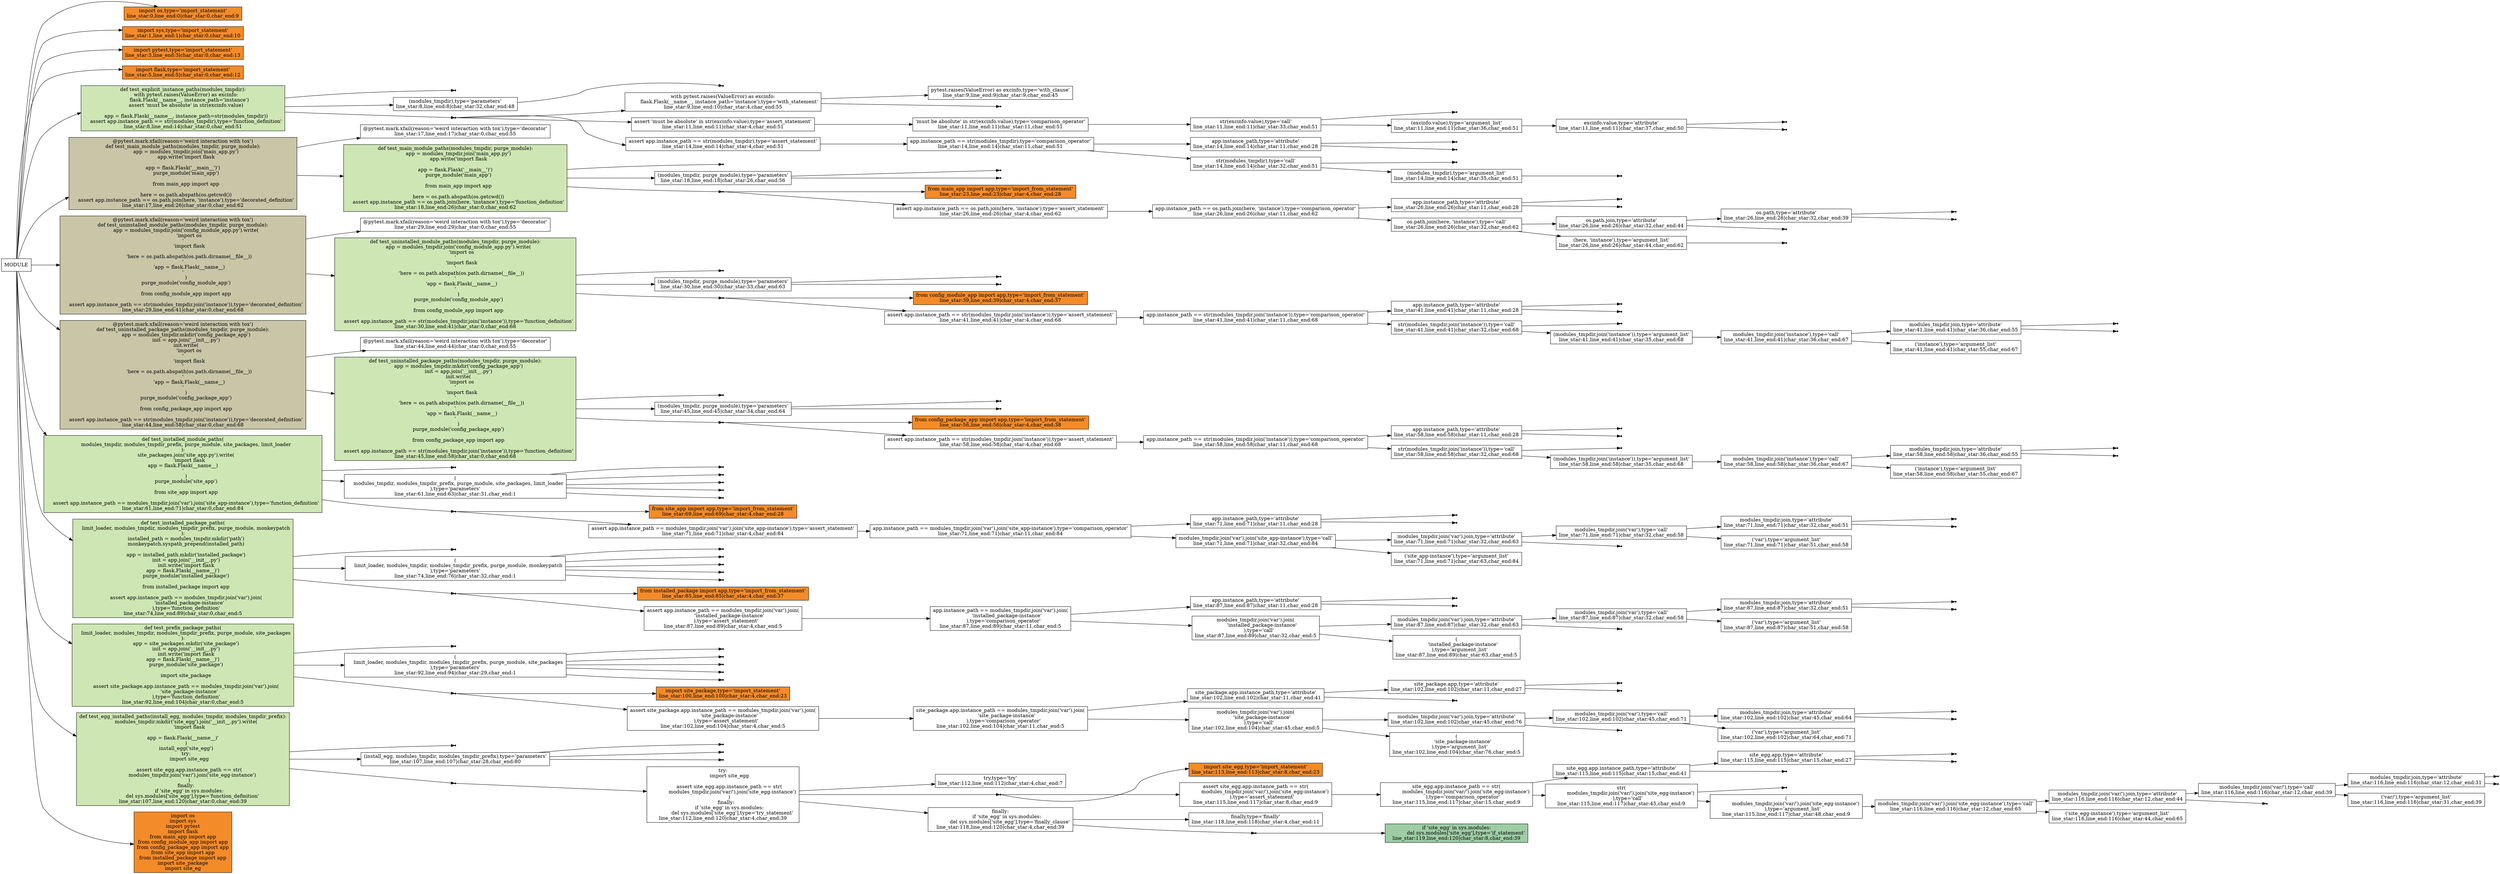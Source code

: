 digraph G{
rankdir="LR";
"MODULE"[shape="box",fillcolor="white",style=filled];
"import os,type='import_statement'\nline_star:0,line_end:0|char_star:0,char_end:9"[shape="box",fillcolor="#f48b29",style=filled];
"MODULE"->"import os,type='import_statement'\nline_star:0,line_end:0|char_star:0,char_end:9";
"import sys,type='import_statement'\nline_star:1,line_end:1|char_star:0,char_end:10"[shape="box",fillcolor="#f48b29",style=filled];
"MODULE"->"import sys,type='import_statement'\nline_star:1,line_end:1|char_star:0,char_end:10";
"import pytest,type='import_statement'\nline_star:3,line_end:3|char_star:0,char_end:13"[shape="box",fillcolor="#f48b29",style=filled];
"MODULE"->"import pytest,type='import_statement'\nline_star:3,line_end:3|char_star:0,char_end:13";
"import flask,type='import_statement'\nline_star:5,line_end:5|char_star:0,char_end:12"[shape="box",fillcolor="#f48b29",style=filled];
"MODULE"->"import flask,type='import_statement'\nline_star:5,line_end:5|char_star:0,char_end:12";
"def test_explicit_instance_paths(modules_tmpdir):\n    with pytest.raises(ValueError) as excinfo:\n        flask.Flask(__name__, instance_path='instance')\n    assert 'must be absolute' in str(excinfo.value)\n\n    app = flask.Flask(__name__, instance_path=str(modules_tmpdir))\n    assert app.instance_path == str(modules_tmpdir),type='function_definition'\nline_star:8,line_end:14|char_star:0,char_end:51"[shape="box",fillcolor="#cee6b4",style=filled];
"MODULE"->"def test_explicit_instance_paths(modules_tmpdir):\n    with pytest.raises(ValueError) as excinfo:\n        flask.Flask(__name__, instance_path='instance')\n    assert 'must be absolute' in str(excinfo.value)\n\n    app = flask.Flask(__name__, instance_path=str(modules_tmpdir))\n    assert app.instance_path == str(modules_tmpdir),type='function_definition'\nline_star:8,line_end:14|char_star:0,char_end:51";
"test_explicit_instance_paths,type='identifier'\nline_star:8,line_end:8|char_star:4,char_end:32"[shape="point",fillcolor="#121013",style=filled];
"def test_explicit_instance_paths(modules_tmpdir):\n    with pytest.raises(ValueError) as excinfo:\n        flask.Flask(__name__, instance_path='instance')\n    assert 'must be absolute' in str(excinfo.value)\n\n    app = flask.Flask(__name__, instance_path=str(modules_tmpdir))\n    assert app.instance_path == str(modules_tmpdir),type='function_definition'\nline_star:8,line_end:14|char_star:0,char_end:51"->"test_explicit_instance_paths,type='identifier'\nline_star:8,line_end:8|char_star:4,char_end:32";
"(modules_tmpdir),type='parameters'\nline_star:8,line_end:8|char_star:32,char_end:48"[shape="box",fillcolor="white",style=filled];
"def test_explicit_instance_paths(modules_tmpdir):\n    with pytest.raises(ValueError) as excinfo:\n        flask.Flask(__name__, instance_path='instance')\n    assert 'must be absolute' in str(excinfo.value)\n\n    app = flask.Flask(__name__, instance_path=str(modules_tmpdir))\n    assert app.instance_path == str(modules_tmpdir),type='function_definition'\nline_star:8,line_end:14|char_star:0,char_end:51"->"(modules_tmpdir),type='parameters'\nline_star:8,line_end:8|char_star:32,char_end:48";
"modules_tmpdir,type='identifier'\nline_star:8,line_end:8|char_star:33,char_end:47"[shape="point",fillcolor="#121013",style=filled];
"(modules_tmpdir),type='parameters'\nline_star:8,line_end:8|char_star:32,char_end:48"->"modules_tmpdir,type='identifier'\nline_star:8,line_end:8|char_star:33,char_end:47";
"type='INFORMATION BLOCK'\nline_star:9,line_end:14|char_star:4,char_end:51"[shape="point",fillcolor="#121013",style=filled];
"def test_explicit_instance_paths(modules_tmpdir):\n    with pytest.raises(ValueError) as excinfo:\n        flask.Flask(__name__, instance_path='instance')\n    assert 'must be absolute' in str(excinfo.value)\n\n    app = flask.Flask(__name__, instance_path=str(modules_tmpdir))\n    assert app.instance_path == str(modules_tmpdir),type='function_definition'\nline_star:8,line_end:14|char_star:0,char_end:51"->"type='INFORMATION BLOCK'\nline_star:9,line_end:14|char_star:4,char_end:51";
"with pytest.raises(ValueError) as excinfo:\n        flask.Flask(__name__, instance_path='instance'),type='with_statement'\nline_star:9,line_end:10|char_star:4,char_end:55"[shape="box",fillcolor="white",style=filled];
"type='INFORMATION BLOCK'\nline_star:9,line_end:14|char_star:4,char_end:51"->"with pytest.raises(ValueError) as excinfo:\n        flask.Flask(__name__, instance_path='instance'),type='with_statement'\nline_star:9,line_end:10|char_star:4,char_end:55";
"pytest.raises(ValueError) as excinfo,type='with_clause'\nline_star:9,line_end:9|char_star:9,char_end:45"[shape="box",fillcolor="white",style=filled];
"with pytest.raises(ValueError) as excinfo:\n        flask.Flask(__name__, instance_path='instance'),type='with_statement'\nline_star:9,line_end:10|char_star:4,char_end:55"->"pytest.raises(ValueError) as excinfo,type='with_clause'\nline_star:9,line_end:9|char_star:9,char_end:45";
"type='INFORMATION BLOCK'\nline_star:10,line_end:10|char_star:8,char_end:55"[shape="point",fillcolor="#121013",style=filled];
"with pytest.raises(ValueError) as excinfo:\n        flask.Flask(__name__, instance_path='instance'),type='with_statement'\nline_star:9,line_end:10|char_star:4,char_end:55"->"type='INFORMATION BLOCK'\nline_star:10,line_end:10|char_star:8,char_end:55";
"assert 'must be absolute' in str(excinfo.value),type='assert_statement'\nline_star:11,line_end:11|char_star:4,char_end:51"[shape="box",fillcolor="white",style=filled];
"type='INFORMATION BLOCK'\nline_star:9,line_end:14|char_star:4,char_end:51"->"assert 'must be absolute' in str(excinfo.value),type='assert_statement'\nline_star:11,line_end:11|char_star:4,char_end:51";
"'must be absolute' in str(excinfo.value),type='comparison_operator'\nline_star:11,line_end:11|char_star:11,char_end:51"[shape="box",fillcolor="white",style=filled];
"assert 'must be absolute' in str(excinfo.value),type='assert_statement'\nline_star:11,line_end:11|char_star:4,char_end:51"->"'must be absolute' in str(excinfo.value),type='comparison_operator'\nline_star:11,line_end:11|char_star:11,char_end:51";
"str(excinfo.value),type='call'\nline_star:11,line_end:11|char_star:33,char_end:51"[shape="box",fillcolor="white",style=filled];
"'must be absolute' in str(excinfo.value),type='comparison_operator'\nline_star:11,line_end:11|char_star:11,char_end:51"->"str(excinfo.value),type='call'\nline_star:11,line_end:11|char_star:33,char_end:51";
"str,type='identifier'\nline_star:11,line_end:11|char_star:33,char_end:36"[shape="point",fillcolor="#121013",style=filled];
"str(excinfo.value),type='call'\nline_star:11,line_end:11|char_star:33,char_end:51"->"str,type='identifier'\nline_star:11,line_end:11|char_star:33,char_end:36";
"(excinfo.value),type='argument_list'\nline_star:11,line_end:11|char_star:36,char_end:51"[shape="box",fillcolor="white",style=filled];
"str(excinfo.value),type='call'\nline_star:11,line_end:11|char_star:33,char_end:51"->"(excinfo.value),type='argument_list'\nline_star:11,line_end:11|char_star:36,char_end:51";
"excinfo.value,type='attribute'\nline_star:11,line_end:11|char_star:37,char_end:50"[shape="box",fillcolor="white",style=filled];
"(excinfo.value),type='argument_list'\nline_star:11,line_end:11|char_star:36,char_end:51"->"excinfo.value,type='attribute'\nline_star:11,line_end:11|char_star:37,char_end:50";
"excinfo,type='identifier'\nline_star:11,line_end:11|char_star:37,char_end:44"[shape="point",fillcolor="#121013",style=filled];
"excinfo.value,type='attribute'\nline_star:11,line_end:11|char_star:37,char_end:50"->"excinfo,type='identifier'\nline_star:11,line_end:11|char_star:37,char_end:44";
"value,type='identifier'\nline_star:11,line_end:11|char_star:45,char_end:50"[shape="point",fillcolor="#121013",style=filled];
"excinfo.value,type='attribute'\nline_star:11,line_end:11|char_star:37,char_end:50"->"value,type='identifier'\nline_star:11,line_end:11|char_star:45,char_end:50";
"assert app.instance_path == str(modules_tmpdir),type='assert_statement'\nline_star:14,line_end:14|char_star:4,char_end:51"[shape="box",fillcolor="white",style=filled];
"type='INFORMATION BLOCK'\nline_star:9,line_end:14|char_star:4,char_end:51"->"assert app.instance_path == str(modules_tmpdir),type='assert_statement'\nline_star:14,line_end:14|char_star:4,char_end:51";
"app.instance_path == str(modules_tmpdir),type='comparison_operator'\nline_star:14,line_end:14|char_star:11,char_end:51"[shape="box",fillcolor="white",style=filled];
"assert app.instance_path == str(modules_tmpdir),type='assert_statement'\nline_star:14,line_end:14|char_star:4,char_end:51"->"app.instance_path == str(modules_tmpdir),type='comparison_operator'\nline_star:14,line_end:14|char_star:11,char_end:51";
"app.instance_path,type='attribute'\nline_star:14,line_end:14|char_star:11,char_end:28"[shape="box",fillcolor="white",style=filled];
"app.instance_path == str(modules_tmpdir),type='comparison_operator'\nline_star:14,line_end:14|char_star:11,char_end:51"->"app.instance_path,type='attribute'\nline_star:14,line_end:14|char_star:11,char_end:28";
"app,type='identifier'\nline_star:14,line_end:14|char_star:11,char_end:14"[shape="point",fillcolor="#121013",style=filled];
"app.instance_path,type='attribute'\nline_star:14,line_end:14|char_star:11,char_end:28"->"app,type='identifier'\nline_star:14,line_end:14|char_star:11,char_end:14";
"instance_path,type='identifier'\nline_star:14,line_end:14|char_star:15,char_end:28"[shape="point",fillcolor="#121013",style=filled];
"app.instance_path,type='attribute'\nline_star:14,line_end:14|char_star:11,char_end:28"->"instance_path,type='identifier'\nline_star:14,line_end:14|char_star:15,char_end:28";
"str(modules_tmpdir),type='call'\nline_star:14,line_end:14|char_star:32,char_end:51"[shape="box",fillcolor="white",style=filled];
"app.instance_path == str(modules_tmpdir),type='comparison_operator'\nline_star:14,line_end:14|char_star:11,char_end:51"->"str(modules_tmpdir),type='call'\nline_star:14,line_end:14|char_star:32,char_end:51";
"str,type='identifier'\nline_star:14,line_end:14|char_star:32,char_end:35"[shape="point",fillcolor="#121013",style=filled];
"str(modules_tmpdir),type='call'\nline_star:14,line_end:14|char_star:32,char_end:51"->"str,type='identifier'\nline_star:14,line_end:14|char_star:32,char_end:35";
"(modules_tmpdir),type='argument_list'\nline_star:14,line_end:14|char_star:35,char_end:51"[shape="box",fillcolor="white",style=filled];
"str(modules_tmpdir),type='call'\nline_star:14,line_end:14|char_star:32,char_end:51"->"(modules_tmpdir),type='argument_list'\nline_star:14,line_end:14|char_star:35,char_end:51";
"modules_tmpdir,type='identifier'\nline_star:14,line_end:14|char_star:36,char_end:50"[shape="point",fillcolor="#121013",style=filled];
"(modules_tmpdir),type='argument_list'\nline_star:14,line_end:14|char_star:35,char_end:51"->"modules_tmpdir,type='identifier'\nline_star:14,line_end:14|char_star:36,char_end:50";
"@pytest.mark.xfail(reason='weird interaction with tox')\ndef test_main_module_paths(modules_tmpdir, purge_module):\n    app = modules_tmpdir.join('main_app.py')\n    app.write('import flask\n\napp = flask.Flask('__main__')')\n    purge_module('main_app')\n\n    from main_app import app\n\n    here = os.path.abspath(os.getcwd())\n    assert app.instance_path == os.path.join(here, 'instance'),type='decorated_definition'\nline_star:17,line_end:26|char_star:0,char_end:62"[shape="box",fillcolor="#c8c6a7",style=filled];
"MODULE"->"@pytest.mark.xfail(reason='weird interaction with tox')\ndef test_main_module_paths(modules_tmpdir, purge_module):\n    app = modules_tmpdir.join('main_app.py')\n    app.write('import flask\n\napp = flask.Flask('__main__')')\n    purge_module('main_app')\n\n    from main_app import app\n\n    here = os.path.abspath(os.getcwd())\n    assert app.instance_path == os.path.join(here, 'instance'),type='decorated_definition'\nline_star:17,line_end:26|char_star:0,char_end:62";
"@pytest.mark.xfail(reason='weird interaction with tox'),type='decorator'\nline_star:17,line_end:17|char_star:0,char_end:55"[shape="box",fillcolor="white",style=filled];
"@pytest.mark.xfail(reason='weird interaction with tox')\ndef test_main_module_paths(modules_tmpdir, purge_module):\n    app = modules_tmpdir.join('main_app.py')\n    app.write('import flask\n\napp = flask.Flask('__main__')')\n    purge_module('main_app')\n\n    from main_app import app\n\n    here = os.path.abspath(os.getcwd())\n    assert app.instance_path == os.path.join(here, 'instance'),type='decorated_definition'\nline_star:17,line_end:26|char_star:0,char_end:62"->"@pytest.mark.xfail(reason='weird interaction with tox'),type='decorator'\nline_star:17,line_end:17|char_star:0,char_end:55";
"def test_main_module_paths(modules_tmpdir, purge_module):\n    app = modules_tmpdir.join('main_app.py')\n    app.write('import flask\n\napp = flask.Flask('__main__')')\n    purge_module('main_app')\n\n    from main_app import app\n\n    here = os.path.abspath(os.getcwd())\n    assert app.instance_path == os.path.join(here, 'instance'),type='function_definition'\nline_star:18,line_end:26|char_star:0,char_end:62"[shape="box",fillcolor="#cee6b4",style=filled];
"@pytest.mark.xfail(reason='weird interaction with tox')\ndef test_main_module_paths(modules_tmpdir, purge_module):\n    app = modules_tmpdir.join('main_app.py')\n    app.write('import flask\n\napp = flask.Flask('__main__')')\n    purge_module('main_app')\n\n    from main_app import app\n\n    here = os.path.abspath(os.getcwd())\n    assert app.instance_path == os.path.join(here, 'instance'),type='decorated_definition'\nline_star:17,line_end:26|char_star:0,char_end:62"->"def test_main_module_paths(modules_tmpdir, purge_module):\n    app = modules_tmpdir.join('main_app.py')\n    app.write('import flask\n\napp = flask.Flask('__main__')')\n    purge_module('main_app')\n\n    from main_app import app\n\n    here = os.path.abspath(os.getcwd())\n    assert app.instance_path == os.path.join(here, 'instance'),type='function_definition'\nline_star:18,line_end:26|char_star:0,char_end:62";
"test_main_module_paths,type='identifier'\nline_star:18,line_end:18|char_star:4,char_end:26"[shape="point",fillcolor="#121013",style=filled];
"def test_main_module_paths(modules_tmpdir, purge_module):\n    app = modules_tmpdir.join('main_app.py')\n    app.write('import flask\n\napp = flask.Flask('__main__')')\n    purge_module('main_app')\n\n    from main_app import app\n\n    here = os.path.abspath(os.getcwd())\n    assert app.instance_path == os.path.join(here, 'instance'),type='function_definition'\nline_star:18,line_end:26|char_star:0,char_end:62"->"test_main_module_paths,type='identifier'\nline_star:18,line_end:18|char_star:4,char_end:26";
"(modules_tmpdir, purge_module),type='parameters'\nline_star:18,line_end:18|char_star:26,char_end:56"[shape="box",fillcolor="white",style=filled];
"def test_main_module_paths(modules_tmpdir, purge_module):\n    app = modules_tmpdir.join('main_app.py')\n    app.write('import flask\n\napp = flask.Flask('__main__')')\n    purge_module('main_app')\n\n    from main_app import app\n\n    here = os.path.abspath(os.getcwd())\n    assert app.instance_path == os.path.join(here, 'instance'),type='function_definition'\nline_star:18,line_end:26|char_star:0,char_end:62"->"(modules_tmpdir, purge_module),type='parameters'\nline_star:18,line_end:18|char_star:26,char_end:56";
"modules_tmpdir,type='identifier'\nline_star:18,line_end:18|char_star:27,char_end:41"[shape="point",fillcolor="#121013",style=filled];
"(modules_tmpdir, purge_module),type='parameters'\nline_star:18,line_end:18|char_star:26,char_end:56"->"modules_tmpdir,type='identifier'\nline_star:18,line_end:18|char_star:27,char_end:41";
"purge_module,type='identifier'\nline_star:18,line_end:18|char_star:43,char_end:55"[shape="point",fillcolor="#121013",style=filled];
"(modules_tmpdir, purge_module),type='parameters'\nline_star:18,line_end:18|char_star:26,char_end:56"->"purge_module,type='identifier'\nline_star:18,line_end:18|char_star:43,char_end:55";
"type='INFORMATION BLOCK'\nline_star:19,line_end:26|char_star:4,char_end:62"[shape="point",fillcolor="#121013",style=filled];
"def test_main_module_paths(modules_tmpdir, purge_module):\n    app = modules_tmpdir.join('main_app.py')\n    app.write('import flask\n\napp = flask.Flask('__main__')')\n    purge_module('main_app')\n\n    from main_app import app\n\n    here = os.path.abspath(os.getcwd())\n    assert app.instance_path == os.path.join(here, 'instance'),type='function_definition'\nline_star:18,line_end:26|char_star:0,char_end:62"->"type='INFORMATION BLOCK'\nline_star:19,line_end:26|char_star:4,char_end:62";
"from main_app import app,type='import_from_statement'\nline_star:23,line_end:23|char_star:4,char_end:28"[shape="box",fillcolor="#f48b29",style=filled];
"type='INFORMATION BLOCK'\nline_star:19,line_end:26|char_star:4,char_end:62"->"from main_app import app,type='import_from_statement'\nline_star:23,line_end:23|char_star:4,char_end:28";
"assert app.instance_path == os.path.join(here, 'instance'),type='assert_statement'\nline_star:26,line_end:26|char_star:4,char_end:62"[shape="box",fillcolor="white",style=filled];
"type='INFORMATION BLOCK'\nline_star:19,line_end:26|char_star:4,char_end:62"->"assert app.instance_path == os.path.join(here, 'instance'),type='assert_statement'\nline_star:26,line_end:26|char_star:4,char_end:62";
"app.instance_path == os.path.join(here, 'instance'),type='comparison_operator'\nline_star:26,line_end:26|char_star:11,char_end:62"[shape="box",fillcolor="white",style=filled];
"assert app.instance_path == os.path.join(here, 'instance'),type='assert_statement'\nline_star:26,line_end:26|char_star:4,char_end:62"->"app.instance_path == os.path.join(here, 'instance'),type='comparison_operator'\nline_star:26,line_end:26|char_star:11,char_end:62";
"app.instance_path,type='attribute'\nline_star:26,line_end:26|char_star:11,char_end:28"[shape="box",fillcolor="white",style=filled];
"app.instance_path == os.path.join(here, 'instance'),type='comparison_operator'\nline_star:26,line_end:26|char_star:11,char_end:62"->"app.instance_path,type='attribute'\nline_star:26,line_end:26|char_star:11,char_end:28";
"app,type='identifier'\nline_star:26,line_end:26|char_star:11,char_end:14"[shape="point",fillcolor="#121013",style=filled];
"app.instance_path,type='attribute'\nline_star:26,line_end:26|char_star:11,char_end:28"->"app,type='identifier'\nline_star:26,line_end:26|char_star:11,char_end:14";
"instance_path,type='identifier'\nline_star:26,line_end:26|char_star:15,char_end:28"[shape="point",fillcolor="#121013",style=filled];
"app.instance_path,type='attribute'\nline_star:26,line_end:26|char_star:11,char_end:28"->"instance_path,type='identifier'\nline_star:26,line_end:26|char_star:15,char_end:28";
"os.path.join(here, 'instance'),type='call'\nline_star:26,line_end:26|char_star:32,char_end:62"[shape="box",fillcolor="white",style=filled];
"app.instance_path == os.path.join(here, 'instance'),type='comparison_operator'\nline_star:26,line_end:26|char_star:11,char_end:62"->"os.path.join(here, 'instance'),type='call'\nline_star:26,line_end:26|char_star:32,char_end:62";
"os.path.join,type='attribute'\nline_star:26,line_end:26|char_star:32,char_end:44"[shape="box",fillcolor="white",style=filled];
"os.path.join(here, 'instance'),type='call'\nline_star:26,line_end:26|char_star:32,char_end:62"->"os.path.join,type='attribute'\nline_star:26,line_end:26|char_star:32,char_end:44";
"os.path,type='attribute'\nline_star:26,line_end:26|char_star:32,char_end:39"[shape="box",fillcolor="white",style=filled];
"os.path.join,type='attribute'\nline_star:26,line_end:26|char_star:32,char_end:44"->"os.path,type='attribute'\nline_star:26,line_end:26|char_star:32,char_end:39";
"os,type='identifier'\nline_star:26,line_end:26|char_star:32,char_end:34"[shape="point",fillcolor="#121013",style=filled];
"os.path,type='attribute'\nline_star:26,line_end:26|char_star:32,char_end:39"->"os,type='identifier'\nline_star:26,line_end:26|char_star:32,char_end:34";
"path,type='identifier'\nline_star:26,line_end:26|char_star:35,char_end:39"[shape="point",fillcolor="#121013",style=filled];
"os.path,type='attribute'\nline_star:26,line_end:26|char_star:32,char_end:39"->"path,type='identifier'\nline_star:26,line_end:26|char_star:35,char_end:39";
"join,type='identifier'\nline_star:26,line_end:26|char_star:40,char_end:44"[shape="point",fillcolor="#121013",style=filled];
"os.path.join,type='attribute'\nline_star:26,line_end:26|char_star:32,char_end:44"->"join,type='identifier'\nline_star:26,line_end:26|char_star:40,char_end:44";
"(here, 'instance'),type='argument_list'\nline_star:26,line_end:26|char_star:44,char_end:62"[shape="box",fillcolor="white",style=filled];
"os.path.join(here, 'instance'),type='call'\nline_star:26,line_end:26|char_star:32,char_end:62"->"(here, 'instance'),type='argument_list'\nline_star:26,line_end:26|char_star:44,char_end:62";
"here,type='identifier'\nline_star:26,line_end:26|char_star:45,char_end:49"[shape="point",fillcolor="#121013",style=filled];
"(here, 'instance'),type='argument_list'\nline_star:26,line_end:26|char_star:44,char_end:62"->"here,type='identifier'\nline_star:26,line_end:26|char_star:45,char_end:49";
"@pytest.mark.xfail(reason='weird interaction with tox')\ndef test_uninstalled_module_paths(modules_tmpdir, purge_module):\n    app = modules_tmpdir.join('config_module_app.py').write(\n        'import os\n'\n        'import flask\n'\n        'here = os.path.abspath(os.path.dirname(__file__))\n'\n        'app = flask.Flask(__name__)\n'\n    )\n    purge_module('config_module_app')\n\n    from config_module_app import app\n\n    assert app.instance_path == str(modules_tmpdir.join('instance')),type='decorated_definition'\nline_star:29,line_end:41|char_star:0,char_end:68"[shape="box",fillcolor="#c8c6a7",style=filled];
"MODULE"->"@pytest.mark.xfail(reason='weird interaction with tox')\ndef test_uninstalled_module_paths(modules_tmpdir, purge_module):\n    app = modules_tmpdir.join('config_module_app.py').write(\n        'import os\n'\n        'import flask\n'\n        'here = os.path.abspath(os.path.dirname(__file__))\n'\n        'app = flask.Flask(__name__)\n'\n    )\n    purge_module('config_module_app')\n\n    from config_module_app import app\n\n    assert app.instance_path == str(modules_tmpdir.join('instance')),type='decorated_definition'\nline_star:29,line_end:41|char_star:0,char_end:68";
"@pytest.mark.xfail(reason='weird interaction with tox'),type='decorator'\nline_star:29,line_end:29|char_star:0,char_end:55"[shape="box",fillcolor="white",style=filled];
"@pytest.mark.xfail(reason='weird interaction with tox')\ndef test_uninstalled_module_paths(modules_tmpdir, purge_module):\n    app = modules_tmpdir.join('config_module_app.py').write(\n        'import os\n'\n        'import flask\n'\n        'here = os.path.abspath(os.path.dirname(__file__))\n'\n        'app = flask.Flask(__name__)\n'\n    )\n    purge_module('config_module_app')\n\n    from config_module_app import app\n\n    assert app.instance_path == str(modules_tmpdir.join('instance')),type='decorated_definition'\nline_star:29,line_end:41|char_star:0,char_end:68"->"@pytest.mark.xfail(reason='weird interaction with tox'),type='decorator'\nline_star:29,line_end:29|char_star:0,char_end:55";
"def test_uninstalled_module_paths(modules_tmpdir, purge_module):\n    app = modules_tmpdir.join('config_module_app.py').write(\n        'import os\n'\n        'import flask\n'\n        'here = os.path.abspath(os.path.dirname(__file__))\n'\n        'app = flask.Flask(__name__)\n'\n    )\n    purge_module('config_module_app')\n\n    from config_module_app import app\n\n    assert app.instance_path == str(modules_tmpdir.join('instance')),type='function_definition'\nline_star:30,line_end:41|char_star:0,char_end:68"[shape="box",fillcolor="#cee6b4",style=filled];
"@pytest.mark.xfail(reason='weird interaction with tox')\ndef test_uninstalled_module_paths(modules_tmpdir, purge_module):\n    app = modules_tmpdir.join('config_module_app.py').write(\n        'import os\n'\n        'import flask\n'\n        'here = os.path.abspath(os.path.dirname(__file__))\n'\n        'app = flask.Flask(__name__)\n'\n    )\n    purge_module('config_module_app')\n\n    from config_module_app import app\n\n    assert app.instance_path == str(modules_tmpdir.join('instance')),type='decorated_definition'\nline_star:29,line_end:41|char_star:0,char_end:68"->"def test_uninstalled_module_paths(modules_tmpdir, purge_module):\n    app = modules_tmpdir.join('config_module_app.py').write(\n        'import os\n'\n        'import flask\n'\n        'here = os.path.abspath(os.path.dirname(__file__))\n'\n        'app = flask.Flask(__name__)\n'\n    )\n    purge_module('config_module_app')\n\n    from config_module_app import app\n\n    assert app.instance_path == str(modules_tmpdir.join('instance')),type='function_definition'\nline_star:30,line_end:41|char_star:0,char_end:68";
"test_uninstalled_module_paths,type='identifier'\nline_star:30,line_end:30|char_star:4,char_end:33"[shape="point",fillcolor="#121013",style=filled];
"def test_uninstalled_module_paths(modules_tmpdir, purge_module):\n    app = modules_tmpdir.join('config_module_app.py').write(\n        'import os\n'\n        'import flask\n'\n        'here = os.path.abspath(os.path.dirname(__file__))\n'\n        'app = flask.Flask(__name__)\n'\n    )\n    purge_module('config_module_app')\n\n    from config_module_app import app\n\n    assert app.instance_path == str(modules_tmpdir.join('instance')),type='function_definition'\nline_star:30,line_end:41|char_star:0,char_end:68"->"test_uninstalled_module_paths,type='identifier'\nline_star:30,line_end:30|char_star:4,char_end:33";
"(modules_tmpdir, purge_module),type='parameters'\nline_star:30,line_end:30|char_star:33,char_end:63"[shape="box",fillcolor="white",style=filled];
"def test_uninstalled_module_paths(modules_tmpdir, purge_module):\n    app = modules_tmpdir.join('config_module_app.py').write(\n        'import os\n'\n        'import flask\n'\n        'here = os.path.abspath(os.path.dirname(__file__))\n'\n        'app = flask.Flask(__name__)\n'\n    )\n    purge_module('config_module_app')\n\n    from config_module_app import app\n\n    assert app.instance_path == str(modules_tmpdir.join('instance')),type='function_definition'\nline_star:30,line_end:41|char_star:0,char_end:68"->"(modules_tmpdir, purge_module),type='parameters'\nline_star:30,line_end:30|char_star:33,char_end:63";
"modules_tmpdir,type='identifier'\nline_star:30,line_end:30|char_star:34,char_end:48"[shape="point",fillcolor="#121013",style=filled];
"(modules_tmpdir, purge_module),type='parameters'\nline_star:30,line_end:30|char_star:33,char_end:63"->"modules_tmpdir,type='identifier'\nline_star:30,line_end:30|char_star:34,char_end:48";
"purge_module,type='identifier'\nline_star:30,line_end:30|char_star:50,char_end:62"[shape="point",fillcolor="#121013",style=filled];
"(modules_tmpdir, purge_module),type='parameters'\nline_star:30,line_end:30|char_star:33,char_end:63"->"purge_module,type='identifier'\nline_star:30,line_end:30|char_star:50,char_end:62";
"type='INFORMATION BLOCK'\nline_star:31,line_end:41|char_star:4,char_end:68"[shape="point",fillcolor="#121013",style=filled];
"def test_uninstalled_module_paths(modules_tmpdir, purge_module):\n    app = modules_tmpdir.join('config_module_app.py').write(\n        'import os\n'\n        'import flask\n'\n        'here = os.path.abspath(os.path.dirname(__file__))\n'\n        'app = flask.Flask(__name__)\n'\n    )\n    purge_module('config_module_app')\n\n    from config_module_app import app\n\n    assert app.instance_path == str(modules_tmpdir.join('instance')),type='function_definition'\nline_star:30,line_end:41|char_star:0,char_end:68"->"type='INFORMATION BLOCK'\nline_star:31,line_end:41|char_star:4,char_end:68";
"from config_module_app import app,type='import_from_statement'\nline_star:39,line_end:39|char_star:4,char_end:37"[shape="box",fillcolor="#f48b29",style=filled];
"type='INFORMATION BLOCK'\nline_star:31,line_end:41|char_star:4,char_end:68"->"from config_module_app import app,type='import_from_statement'\nline_star:39,line_end:39|char_star:4,char_end:37";
"assert app.instance_path == str(modules_tmpdir.join('instance')),type='assert_statement'\nline_star:41,line_end:41|char_star:4,char_end:68"[shape="box",fillcolor="white",style=filled];
"type='INFORMATION BLOCK'\nline_star:31,line_end:41|char_star:4,char_end:68"->"assert app.instance_path == str(modules_tmpdir.join('instance')),type='assert_statement'\nline_star:41,line_end:41|char_star:4,char_end:68";
"app.instance_path == str(modules_tmpdir.join('instance')),type='comparison_operator'\nline_star:41,line_end:41|char_star:11,char_end:68"[shape="box",fillcolor="white",style=filled];
"assert app.instance_path == str(modules_tmpdir.join('instance')),type='assert_statement'\nline_star:41,line_end:41|char_star:4,char_end:68"->"app.instance_path == str(modules_tmpdir.join('instance')),type='comparison_operator'\nline_star:41,line_end:41|char_star:11,char_end:68";
"app.instance_path,type='attribute'\nline_star:41,line_end:41|char_star:11,char_end:28"[shape="box",fillcolor="white",style=filled];
"app.instance_path == str(modules_tmpdir.join('instance')),type='comparison_operator'\nline_star:41,line_end:41|char_star:11,char_end:68"->"app.instance_path,type='attribute'\nline_star:41,line_end:41|char_star:11,char_end:28";
"app,type='identifier'\nline_star:41,line_end:41|char_star:11,char_end:14"[shape="point",fillcolor="#121013",style=filled];
"app.instance_path,type='attribute'\nline_star:41,line_end:41|char_star:11,char_end:28"->"app,type='identifier'\nline_star:41,line_end:41|char_star:11,char_end:14";
"instance_path,type='identifier'\nline_star:41,line_end:41|char_star:15,char_end:28"[shape="point",fillcolor="#121013",style=filled];
"app.instance_path,type='attribute'\nline_star:41,line_end:41|char_star:11,char_end:28"->"instance_path,type='identifier'\nline_star:41,line_end:41|char_star:15,char_end:28";
"str(modules_tmpdir.join('instance')),type='call'\nline_star:41,line_end:41|char_star:32,char_end:68"[shape="box",fillcolor="white",style=filled];
"app.instance_path == str(modules_tmpdir.join('instance')),type='comparison_operator'\nline_star:41,line_end:41|char_star:11,char_end:68"->"str(modules_tmpdir.join('instance')),type='call'\nline_star:41,line_end:41|char_star:32,char_end:68";
"str,type='identifier'\nline_star:41,line_end:41|char_star:32,char_end:35"[shape="point",fillcolor="#121013",style=filled];
"str(modules_tmpdir.join('instance')),type='call'\nline_star:41,line_end:41|char_star:32,char_end:68"->"str,type='identifier'\nline_star:41,line_end:41|char_star:32,char_end:35";
"(modules_tmpdir.join('instance')),type='argument_list'\nline_star:41,line_end:41|char_star:35,char_end:68"[shape="box",fillcolor="white",style=filled];
"str(modules_tmpdir.join('instance')),type='call'\nline_star:41,line_end:41|char_star:32,char_end:68"->"(modules_tmpdir.join('instance')),type='argument_list'\nline_star:41,line_end:41|char_star:35,char_end:68";
"modules_tmpdir.join('instance'),type='call'\nline_star:41,line_end:41|char_star:36,char_end:67"[shape="box",fillcolor="white",style=filled];
"(modules_tmpdir.join('instance')),type='argument_list'\nline_star:41,line_end:41|char_star:35,char_end:68"->"modules_tmpdir.join('instance'),type='call'\nline_star:41,line_end:41|char_star:36,char_end:67";
"modules_tmpdir.join,type='attribute'\nline_star:41,line_end:41|char_star:36,char_end:55"[shape="box",fillcolor="white",style=filled];
"modules_tmpdir.join('instance'),type='call'\nline_star:41,line_end:41|char_star:36,char_end:67"->"modules_tmpdir.join,type='attribute'\nline_star:41,line_end:41|char_star:36,char_end:55";
"modules_tmpdir,type='identifier'\nline_star:41,line_end:41|char_star:36,char_end:50"[shape="point",fillcolor="#121013",style=filled];
"modules_tmpdir.join,type='attribute'\nline_star:41,line_end:41|char_star:36,char_end:55"->"modules_tmpdir,type='identifier'\nline_star:41,line_end:41|char_star:36,char_end:50";
"join,type='identifier'\nline_star:41,line_end:41|char_star:51,char_end:55"[shape="point",fillcolor="#121013",style=filled];
"modules_tmpdir.join,type='attribute'\nline_star:41,line_end:41|char_star:36,char_end:55"->"join,type='identifier'\nline_star:41,line_end:41|char_star:51,char_end:55";
"('instance'),type='argument_list'\nline_star:41,line_end:41|char_star:55,char_end:67"[shape="box",fillcolor="white",style=filled];
"modules_tmpdir.join('instance'),type='call'\nline_star:41,line_end:41|char_star:36,char_end:67"->"('instance'),type='argument_list'\nline_star:41,line_end:41|char_star:55,char_end:67";
"@pytest.mark.xfail(reason='weird interaction with tox')\ndef test_uninstalled_package_paths(modules_tmpdir, purge_module):\n    app = modules_tmpdir.mkdir('config_package_app')\n    init = app.join('__init__.py')\n    init.write(\n        'import os\n'\n        'import flask\n'\n        'here = os.path.abspath(os.path.dirname(__file__))\n'\n        'app = flask.Flask(__name__)\n'\n    )\n    purge_module('config_package_app')\n\n    from config_package_app import app\n\n    assert app.instance_path == str(modules_tmpdir.join('instance')),type='decorated_definition'\nline_star:44,line_end:58|char_star:0,char_end:68"[shape="box",fillcolor="#c8c6a7",style=filled];
"MODULE"->"@pytest.mark.xfail(reason='weird interaction with tox')\ndef test_uninstalled_package_paths(modules_tmpdir, purge_module):\n    app = modules_tmpdir.mkdir('config_package_app')\n    init = app.join('__init__.py')\n    init.write(\n        'import os\n'\n        'import flask\n'\n        'here = os.path.abspath(os.path.dirname(__file__))\n'\n        'app = flask.Flask(__name__)\n'\n    )\n    purge_module('config_package_app')\n\n    from config_package_app import app\n\n    assert app.instance_path == str(modules_tmpdir.join('instance')),type='decorated_definition'\nline_star:44,line_end:58|char_star:0,char_end:68";
"@pytest.mark.xfail(reason='weird interaction with tox'),type='decorator'\nline_star:44,line_end:44|char_star:0,char_end:55"[shape="box",fillcolor="white",style=filled];
"@pytest.mark.xfail(reason='weird interaction with tox')\ndef test_uninstalled_package_paths(modules_tmpdir, purge_module):\n    app = modules_tmpdir.mkdir('config_package_app')\n    init = app.join('__init__.py')\n    init.write(\n        'import os\n'\n        'import flask\n'\n        'here = os.path.abspath(os.path.dirname(__file__))\n'\n        'app = flask.Flask(__name__)\n'\n    )\n    purge_module('config_package_app')\n\n    from config_package_app import app\n\n    assert app.instance_path == str(modules_tmpdir.join('instance')),type='decorated_definition'\nline_star:44,line_end:58|char_star:0,char_end:68"->"@pytest.mark.xfail(reason='weird interaction with tox'),type='decorator'\nline_star:44,line_end:44|char_star:0,char_end:55";
"def test_uninstalled_package_paths(modules_tmpdir, purge_module):\n    app = modules_tmpdir.mkdir('config_package_app')\n    init = app.join('__init__.py')\n    init.write(\n        'import os\n'\n        'import flask\n'\n        'here = os.path.abspath(os.path.dirname(__file__))\n'\n        'app = flask.Flask(__name__)\n'\n    )\n    purge_module('config_package_app')\n\n    from config_package_app import app\n\n    assert app.instance_path == str(modules_tmpdir.join('instance')),type='function_definition'\nline_star:45,line_end:58|char_star:0,char_end:68"[shape="box",fillcolor="#cee6b4",style=filled];
"@pytest.mark.xfail(reason='weird interaction with tox')\ndef test_uninstalled_package_paths(modules_tmpdir, purge_module):\n    app = modules_tmpdir.mkdir('config_package_app')\n    init = app.join('__init__.py')\n    init.write(\n        'import os\n'\n        'import flask\n'\n        'here = os.path.abspath(os.path.dirname(__file__))\n'\n        'app = flask.Flask(__name__)\n'\n    )\n    purge_module('config_package_app')\n\n    from config_package_app import app\n\n    assert app.instance_path == str(modules_tmpdir.join('instance')),type='decorated_definition'\nline_star:44,line_end:58|char_star:0,char_end:68"->"def test_uninstalled_package_paths(modules_tmpdir, purge_module):\n    app = modules_tmpdir.mkdir('config_package_app')\n    init = app.join('__init__.py')\n    init.write(\n        'import os\n'\n        'import flask\n'\n        'here = os.path.abspath(os.path.dirname(__file__))\n'\n        'app = flask.Flask(__name__)\n'\n    )\n    purge_module('config_package_app')\n\n    from config_package_app import app\n\n    assert app.instance_path == str(modules_tmpdir.join('instance')),type='function_definition'\nline_star:45,line_end:58|char_star:0,char_end:68";
"test_uninstalled_package_paths,type='identifier'\nline_star:45,line_end:45|char_star:4,char_end:34"[shape="point",fillcolor="#121013",style=filled];
"def test_uninstalled_package_paths(modules_tmpdir, purge_module):\n    app = modules_tmpdir.mkdir('config_package_app')\n    init = app.join('__init__.py')\n    init.write(\n        'import os\n'\n        'import flask\n'\n        'here = os.path.abspath(os.path.dirname(__file__))\n'\n        'app = flask.Flask(__name__)\n'\n    )\n    purge_module('config_package_app')\n\n    from config_package_app import app\n\n    assert app.instance_path == str(modules_tmpdir.join('instance')),type='function_definition'\nline_star:45,line_end:58|char_star:0,char_end:68"->"test_uninstalled_package_paths,type='identifier'\nline_star:45,line_end:45|char_star:4,char_end:34";
"(modules_tmpdir, purge_module),type='parameters'\nline_star:45,line_end:45|char_star:34,char_end:64"[shape="box",fillcolor="white",style=filled];
"def test_uninstalled_package_paths(modules_tmpdir, purge_module):\n    app = modules_tmpdir.mkdir('config_package_app')\n    init = app.join('__init__.py')\n    init.write(\n        'import os\n'\n        'import flask\n'\n        'here = os.path.abspath(os.path.dirname(__file__))\n'\n        'app = flask.Flask(__name__)\n'\n    )\n    purge_module('config_package_app')\n\n    from config_package_app import app\n\n    assert app.instance_path == str(modules_tmpdir.join('instance')),type='function_definition'\nline_star:45,line_end:58|char_star:0,char_end:68"->"(modules_tmpdir, purge_module),type='parameters'\nline_star:45,line_end:45|char_star:34,char_end:64";
"modules_tmpdir,type='identifier'\nline_star:45,line_end:45|char_star:35,char_end:49"[shape="point",fillcolor="#121013",style=filled];
"(modules_tmpdir, purge_module),type='parameters'\nline_star:45,line_end:45|char_star:34,char_end:64"->"modules_tmpdir,type='identifier'\nline_star:45,line_end:45|char_star:35,char_end:49";
"purge_module,type='identifier'\nline_star:45,line_end:45|char_star:51,char_end:63"[shape="point",fillcolor="#121013",style=filled];
"(modules_tmpdir, purge_module),type='parameters'\nline_star:45,line_end:45|char_star:34,char_end:64"->"purge_module,type='identifier'\nline_star:45,line_end:45|char_star:51,char_end:63";
"type='INFORMATION BLOCK'\nline_star:46,line_end:58|char_star:4,char_end:68"[shape="point",fillcolor="#121013",style=filled];
"def test_uninstalled_package_paths(modules_tmpdir, purge_module):\n    app = modules_tmpdir.mkdir('config_package_app')\n    init = app.join('__init__.py')\n    init.write(\n        'import os\n'\n        'import flask\n'\n        'here = os.path.abspath(os.path.dirname(__file__))\n'\n        'app = flask.Flask(__name__)\n'\n    )\n    purge_module('config_package_app')\n\n    from config_package_app import app\n\n    assert app.instance_path == str(modules_tmpdir.join('instance')),type='function_definition'\nline_star:45,line_end:58|char_star:0,char_end:68"->"type='INFORMATION BLOCK'\nline_star:46,line_end:58|char_star:4,char_end:68";
"from config_package_app import app,type='import_from_statement'\nline_star:56,line_end:56|char_star:4,char_end:38"[shape="box",fillcolor="#f48b29",style=filled];
"type='INFORMATION BLOCK'\nline_star:46,line_end:58|char_star:4,char_end:68"->"from config_package_app import app,type='import_from_statement'\nline_star:56,line_end:56|char_star:4,char_end:38";
"assert app.instance_path == str(modules_tmpdir.join('instance')),type='assert_statement'\nline_star:58,line_end:58|char_star:4,char_end:68"[shape="box",fillcolor="white",style=filled];
"type='INFORMATION BLOCK'\nline_star:46,line_end:58|char_star:4,char_end:68"->"assert app.instance_path == str(modules_tmpdir.join('instance')),type='assert_statement'\nline_star:58,line_end:58|char_star:4,char_end:68";
"app.instance_path == str(modules_tmpdir.join('instance')),type='comparison_operator'\nline_star:58,line_end:58|char_star:11,char_end:68"[shape="box",fillcolor="white",style=filled];
"assert app.instance_path == str(modules_tmpdir.join('instance')),type='assert_statement'\nline_star:58,line_end:58|char_star:4,char_end:68"->"app.instance_path == str(modules_tmpdir.join('instance')),type='comparison_operator'\nline_star:58,line_end:58|char_star:11,char_end:68";
"app.instance_path,type='attribute'\nline_star:58,line_end:58|char_star:11,char_end:28"[shape="box",fillcolor="white",style=filled];
"app.instance_path == str(modules_tmpdir.join('instance')),type='comparison_operator'\nline_star:58,line_end:58|char_star:11,char_end:68"->"app.instance_path,type='attribute'\nline_star:58,line_end:58|char_star:11,char_end:28";
"app,type='identifier'\nline_star:58,line_end:58|char_star:11,char_end:14"[shape="point",fillcolor="#121013",style=filled];
"app.instance_path,type='attribute'\nline_star:58,line_end:58|char_star:11,char_end:28"->"app,type='identifier'\nline_star:58,line_end:58|char_star:11,char_end:14";
"instance_path,type='identifier'\nline_star:58,line_end:58|char_star:15,char_end:28"[shape="point",fillcolor="#121013",style=filled];
"app.instance_path,type='attribute'\nline_star:58,line_end:58|char_star:11,char_end:28"->"instance_path,type='identifier'\nline_star:58,line_end:58|char_star:15,char_end:28";
"str(modules_tmpdir.join('instance')),type='call'\nline_star:58,line_end:58|char_star:32,char_end:68"[shape="box",fillcolor="white",style=filled];
"app.instance_path == str(modules_tmpdir.join('instance')),type='comparison_operator'\nline_star:58,line_end:58|char_star:11,char_end:68"->"str(modules_tmpdir.join('instance')),type='call'\nline_star:58,line_end:58|char_star:32,char_end:68";
"str,type='identifier'\nline_star:58,line_end:58|char_star:32,char_end:35"[shape="point",fillcolor="#121013",style=filled];
"str(modules_tmpdir.join('instance')),type='call'\nline_star:58,line_end:58|char_star:32,char_end:68"->"str,type='identifier'\nline_star:58,line_end:58|char_star:32,char_end:35";
"(modules_tmpdir.join('instance')),type='argument_list'\nline_star:58,line_end:58|char_star:35,char_end:68"[shape="box",fillcolor="white",style=filled];
"str(modules_tmpdir.join('instance')),type='call'\nline_star:58,line_end:58|char_star:32,char_end:68"->"(modules_tmpdir.join('instance')),type='argument_list'\nline_star:58,line_end:58|char_star:35,char_end:68";
"modules_tmpdir.join('instance'),type='call'\nline_star:58,line_end:58|char_star:36,char_end:67"[shape="box",fillcolor="white",style=filled];
"(modules_tmpdir.join('instance')),type='argument_list'\nline_star:58,line_end:58|char_star:35,char_end:68"->"modules_tmpdir.join('instance'),type='call'\nline_star:58,line_end:58|char_star:36,char_end:67";
"modules_tmpdir.join,type='attribute'\nline_star:58,line_end:58|char_star:36,char_end:55"[shape="box",fillcolor="white",style=filled];
"modules_tmpdir.join('instance'),type='call'\nline_star:58,line_end:58|char_star:36,char_end:67"->"modules_tmpdir.join,type='attribute'\nline_star:58,line_end:58|char_star:36,char_end:55";
"modules_tmpdir,type='identifier'\nline_star:58,line_end:58|char_star:36,char_end:50"[shape="point",fillcolor="#121013",style=filled];
"modules_tmpdir.join,type='attribute'\nline_star:58,line_end:58|char_star:36,char_end:55"->"modules_tmpdir,type='identifier'\nline_star:58,line_end:58|char_star:36,char_end:50";
"join,type='identifier'\nline_star:58,line_end:58|char_star:51,char_end:55"[shape="point",fillcolor="#121013",style=filled];
"modules_tmpdir.join,type='attribute'\nline_star:58,line_end:58|char_star:36,char_end:55"->"join,type='identifier'\nline_star:58,line_end:58|char_star:51,char_end:55";
"('instance'),type='argument_list'\nline_star:58,line_end:58|char_star:55,char_end:67"[shape="box",fillcolor="white",style=filled];
"modules_tmpdir.join('instance'),type='call'\nline_star:58,line_end:58|char_star:36,char_end:67"->"('instance'),type='argument_list'\nline_star:58,line_end:58|char_star:55,char_end:67";
"def test_installed_module_paths(\n    modules_tmpdir, modules_tmpdir_prefix, purge_module, site_packages, limit_loader\n):\n    site_packages.join('site_app.py').write(\n        'import flask\napp = flask.Flask(__name__)\n'\n    )\n    purge_module('site_app')\n\n    from site_app import app\n\n    assert app.instance_path == modules_tmpdir.join('var').join('site_app-instance'),type='function_definition'\nline_star:61,line_end:71|char_star:0,char_end:84"[shape="box",fillcolor="#cee6b4",style=filled];
"MODULE"->"def test_installed_module_paths(\n    modules_tmpdir, modules_tmpdir_prefix, purge_module, site_packages, limit_loader\n):\n    site_packages.join('site_app.py').write(\n        'import flask\napp = flask.Flask(__name__)\n'\n    )\n    purge_module('site_app')\n\n    from site_app import app\n\n    assert app.instance_path == modules_tmpdir.join('var').join('site_app-instance'),type='function_definition'\nline_star:61,line_end:71|char_star:0,char_end:84";
"test_installed_module_paths,type='identifier'\nline_star:61,line_end:61|char_star:4,char_end:31"[shape="point",fillcolor="#121013",style=filled];
"def test_installed_module_paths(\n    modules_tmpdir, modules_tmpdir_prefix, purge_module, site_packages, limit_loader\n):\n    site_packages.join('site_app.py').write(\n        'import flask\napp = flask.Flask(__name__)\n'\n    )\n    purge_module('site_app')\n\n    from site_app import app\n\n    assert app.instance_path == modules_tmpdir.join('var').join('site_app-instance'),type='function_definition'\nline_star:61,line_end:71|char_star:0,char_end:84"->"test_installed_module_paths,type='identifier'\nline_star:61,line_end:61|char_star:4,char_end:31";
"(\n    modules_tmpdir, modules_tmpdir_prefix, purge_module, site_packages, limit_loader\n),type='parameters'\nline_star:61,line_end:63|char_star:31,char_end:1"[shape="box",fillcolor="white",style=filled];
"def test_installed_module_paths(\n    modules_tmpdir, modules_tmpdir_prefix, purge_module, site_packages, limit_loader\n):\n    site_packages.join('site_app.py').write(\n        'import flask\napp = flask.Flask(__name__)\n'\n    )\n    purge_module('site_app')\n\n    from site_app import app\n\n    assert app.instance_path == modules_tmpdir.join('var').join('site_app-instance'),type='function_definition'\nline_star:61,line_end:71|char_star:0,char_end:84"->"(\n    modules_tmpdir, modules_tmpdir_prefix, purge_module, site_packages, limit_loader\n),type='parameters'\nline_star:61,line_end:63|char_star:31,char_end:1";
"modules_tmpdir,type='identifier'\nline_star:62,line_end:62|char_star:4,char_end:18"[shape="point",fillcolor="#121013",style=filled];
"(\n    modules_tmpdir, modules_tmpdir_prefix, purge_module, site_packages, limit_loader\n),type='parameters'\nline_star:61,line_end:63|char_star:31,char_end:1"->"modules_tmpdir,type='identifier'\nline_star:62,line_end:62|char_star:4,char_end:18";
"modules_tmpdir_prefix,type='identifier'\nline_star:62,line_end:62|char_star:20,char_end:41"[shape="point",fillcolor="#121013",style=filled];
"(\n    modules_tmpdir, modules_tmpdir_prefix, purge_module, site_packages, limit_loader\n),type='parameters'\nline_star:61,line_end:63|char_star:31,char_end:1"->"modules_tmpdir_prefix,type='identifier'\nline_star:62,line_end:62|char_star:20,char_end:41";
"purge_module,type='identifier'\nline_star:62,line_end:62|char_star:43,char_end:55"[shape="point",fillcolor="#121013",style=filled];
"(\n    modules_tmpdir, modules_tmpdir_prefix, purge_module, site_packages, limit_loader\n),type='parameters'\nline_star:61,line_end:63|char_star:31,char_end:1"->"purge_module,type='identifier'\nline_star:62,line_end:62|char_star:43,char_end:55";
"site_packages,type='identifier'\nline_star:62,line_end:62|char_star:57,char_end:70"[shape="point",fillcolor="#121013",style=filled];
"(\n    modules_tmpdir, modules_tmpdir_prefix, purge_module, site_packages, limit_loader\n),type='parameters'\nline_star:61,line_end:63|char_star:31,char_end:1"->"site_packages,type='identifier'\nline_star:62,line_end:62|char_star:57,char_end:70";
"limit_loader,type='identifier'\nline_star:62,line_end:62|char_star:72,char_end:84"[shape="point",fillcolor="#121013",style=filled];
"(\n    modules_tmpdir, modules_tmpdir_prefix, purge_module, site_packages, limit_loader\n),type='parameters'\nline_star:61,line_end:63|char_star:31,char_end:1"->"limit_loader,type='identifier'\nline_star:62,line_end:62|char_star:72,char_end:84";
"type='INFORMATION BLOCK'\nline_star:64,line_end:71|char_star:4,char_end:84"[shape="point",fillcolor="#121013",style=filled];
"def test_installed_module_paths(\n    modules_tmpdir, modules_tmpdir_prefix, purge_module, site_packages, limit_loader\n):\n    site_packages.join('site_app.py').write(\n        'import flask\napp = flask.Flask(__name__)\n'\n    )\n    purge_module('site_app')\n\n    from site_app import app\n\n    assert app.instance_path == modules_tmpdir.join('var').join('site_app-instance'),type='function_definition'\nline_star:61,line_end:71|char_star:0,char_end:84"->"type='INFORMATION BLOCK'\nline_star:64,line_end:71|char_star:4,char_end:84";
"from site_app import app,type='import_from_statement'\nline_star:69,line_end:69|char_star:4,char_end:28"[shape="box",fillcolor="#f48b29",style=filled];
"type='INFORMATION BLOCK'\nline_star:64,line_end:71|char_star:4,char_end:84"->"from site_app import app,type='import_from_statement'\nline_star:69,line_end:69|char_star:4,char_end:28";
"assert app.instance_path == modules_tmpdir.join('var').join('site_app-instance'),type='assert_statement'\nline_star:71,line_end:71|char_star:4,char_end:84"[shape="box",fillcolor="white",style=filled];
"type='INFORMATION BLOCK'\nline_star:64,line_end:71|char_star:4,char_end:84"->"assert app.instance_path == modules_tmpdir.join('var').join('site_app-instance'),type='assert_statement'\nline_star:71,line_end:71|char_star:4,char_end:84";
"app.instance_path == modules_tmpdir.join('var').join('site_app-instance'),type='comparison_operator'\nline_star:71,line_end:71|char_star:11,char_end:84"[shape="box",fillcolor="white",style=filled];
"assert app.instance_path == modules_tmpdir.join('var').join('site_app-instance'),type='assert_statement'\nline_star:71,line_end:71|char_star:4,char_end:84"->"app.instance_path == modules_tmpdir.join('var').join('site_app-instance'),type='comparison_operator'\nline_star:71,line_end:71|char_star:11,char_end:84";
"app.instance_path,type='attribute'\nline_star:71,line_end:71|char_star:11,char_end:28"[shape="box",fillcolor="white",style=filled];
"app.instance_path == modules_tmpdir.join('var').join('site_app-instance'),type='comparison_operator'\nline_star:71,line_end:71|char_star:11,char_end:84"->"app.instance_path,type='attribute'\nline_star:71,line_end:71|char_star:11,char_end:28";
"app,type='identifier'\nline_star:71,line_end:71|char_star:11,char_end:14"[shape="point",fillcolor="#121013",style=filled];
"app.instance_path,type='attribute'\nline_star:71,line_end:71|char_star:11,char_end:28"->"app,type='identifier'\nline_star:71,line_end:71|char_star:11,char_end:14";
"instance_path,type='identifier'\nline_star:71,line_end:71|char_star:15,char_end:28"[shape="point",fillcolor="#121013",style=filled];
"app.instance_path,type='attribute'\nline_star:71,line_end:71|char_star:11,char_end:28"->"instance_path,type='identifier'\nline_star:71,line_end:71|char_star:15,char_end:28";
"modules_tmpdir.join('var').join('site_app-instance'),type='call'\nline_star:71,line_end:71|char_star:32,char_end:84"[shape="box",fillcolor="white",style=filled];
"app.instance_path == modules_tmpdir.join('var').join('site_app-instance'),type='comparison_operator'\nline_star:71,line_end:71|char_star:11,char_end:84"->"modules_tmpdir.join('var').join('site_app-instance'),type='call'\nline_star:71,line_end:71|char_star:32,char_end:84";
"modules_tmpdir.join('var').join,type='attribute'\nline_star:71,line_end:71|char_star:32,char_end:63"[shape="box",fillcolor="white",style=filled];
"modules_tmpdir.join('var').join('site_app-instance'),type='call'\nline_star:71,line_end:71|char_star:32,char_end:84"->"modules_tmpdir.join('var').join,type='attribute'\nline_star:71,line_end:71|char_star:32,char_end:63";
"modules_tmpdir.join('var'),type='call'\nline_star:71,line_end:71|char_star:32,char_end:58"[shape="box",fillcolor="white",style=filled];
"modules_tmpdir.join('var').join,type='attribute'\nline_star:71,line_end:71|char_star:32,char_end:63"->"modules_tmpdir.join('var'),type='call'\nline_star:71,line_end:71|char_star:32,char_end:58";
"modules_tmpdir.join,type='attribute'\nline_star:71,line_end:71|char_star:32,char_end:51"[shape="box",fillcolor="white",style=filled];
"modules_tmpdir.join('var'),type='call'\nline_star:71,line_end:71|char_star:32,char_end:58"->"modules_tmpdir.join,type='attribute'\nline_star:71,line_end:71|char_star:32,char_end:51";
"modules_tmpdir,type='identifier'\nline_star:71,line_end:71|char_star:32,char_end:46"[shape="point",fillcolor="#121013",style=filled];
"modules_tmpdir.join,type='attribute'\nline_star:71,line_end:71|char_star:32,char_end:51"->"modules_tmpdir,type='identifier'\nline_star:71,line_end:71|char_star:32,char_end:46";
"join,type='identifier'\nline_star:71,line_end:71|char_star:47,char_end:51"[shape="point",fillcolor="#121013",style=filled];
"modules_tmpdir.join,type='attribute'\nline_star:71,line_end:71|char_star:32,char_end:51"->"join,type='identifier'\nline_star:71,line_end:71|char_star:47,char_end:51";
"('var'),type='argument_list'\nline_star:71,line_end:71|char_star:51,char_end:58"[shape="box",fillcolor="white",style=filled];
"modules_tmpdir.join('var'),type='call'\nline_star:71,line_end:71|char_star:32,char_end:58"->"('var'),type='argument_list'\nline_star:71,line_end:71|char_star:51,char_end:58";
"join,type='identifier'\nline_star:71,line_end:71|char_star:59,char_end:63"[shape="point",fillcolor="#121013",style=filled];
"modules_tmpdir.join('var').join,type='attribute'\nline_star:71,line_end:71|char_star:32,char_end:63"->"join,type='identifier'\nline_star:71,line_end:71|char_star:59,char_end:63";
"('site_app-instance'),type='argument_list'\nline_star:71,line_end:71|char_star:63,char_end:84"[shape="box",fillcolor="white",style=filled];
"modules_tmpdir.join('var').join('site_app-instance'),type='call'\nline_star:71,line_end:71|char_star:32,char_end:84"->"('site_app-instance'),type='argument_list'\nline_star:71,line_end:71|char_star:63,char_end:84";
"def test_installed_package_paths(\n    limit_loader, modules_tmpdir, modules_tmpdir_prefix, purge_module, monkeypatch\n):\n    installed_path = modules_tmpdir.mkdir('path')\n    monkeypatch.syspath_prepend(installed_path)\n\n    app = installed_path.mkdir('installed_package')\n    init = app.join('__init__.py')\n    init.write('import flask\napp = flask.Flask(__name__)')\n    purge_module('installed_package')\n\n    from installed_package import app\n\n    assert app.instance_path == modules_tmpdir.join('var').join(\n        'installed_package-instance'\n    ),type='function_definition'\nline_star:74,line_end:89|char_star:0,char_end:5"[shape="box",fillcolor="#cee6b4",style=filled];
"MODULE"->"def test_installed_package_paths(\n    limit_loader, modules_tmpdir, modules_tmpdir_prefix, purge_module, monkeypatch\n):\n    installed_path = modules_tmpdir.mkdir('path')\n    monkeypatch.syspath_prepend(installed_path)\n\n    app = installed_path.mkdir('installed_package')\n    init = app.join('__init__.py')\n    init.write('import flask\napp = flask.Flask(__name__)')\n    purge_module('installed_package')\n\n    from installed_package import app\n\n    assert app.instance_path == modules_tmpdir.join('var').join(\n        'installed_package-instance'\n    ),type='function_definition'\nline_star:74,line_end:89|char_star:0,char_end:5";
"test_installed_package_paths,type='identifier'\nline_star:74,line_end:74|char_star:4,char_end:32"[shape="point",fillcolor="#121013",style=filled];
"def test_installed_package_paths(\n    limit_loader, modules_tmpdir, modules_tmpdir_prefix, purge_module, monkeypatch\n):\n    installed_path = modules_tmpdir.mkdir('path')\n    monkeypatch.syspath_prepend(installed_path)\n\n    app = installed_path.mkdir('installed_package')\n    init = app.join('__init__.py')\n    init.write('import flask\napp = flask.Flask(__name__)')\n    purge_module('installed_package')\n\n    from installed_package import app\n\n    assert app.instance_path == modules_tmpdir.join('var').join(\n        'installed_package-instance'\n    ),type='function_definition'\nline_star:74,line_end:89|char_star:0,char_end:5"->"test_installed_package_paths,type='identifier'\nline_star:74,line_end:74|char_star:4,char_end:32";
"(\n    limit_loader, modules_tmpdir, modules_tmpdir_prefix, purge_module, monkeypatch\n),type='parameters'\nline_star:74,line_end:76|char_star:32,char_end:1"[shape="box",fillcolor="white",style=filled];
"def test_installed_package_paths(\n    limit_loader, modules_tmpdir, modules_tmpdir_prefix, purge_module, monkeypatch\n):\n    installed_path = modules_tmpdir.mkdir('path')\n    monkeypatch.syspath_prepend(installed_path)\n\n    app = installed_path.mkdir('installed_package')\n    init = app.join('__init__.py')\n    init.write('import flask\napp = flask.Flask(__name__)')\n    purge_module('installed_package')\n\n    from installed_package import app\n\n    assert app.instance_path == modules_tmpdir.join('var').join(\n        'installed_package-instance'\n    ),type='function_definition'\nline_star:74,line_end:89|char_star:0,char_end:5"->"(\n    limit_loader, modules_tmpdir, modules_tmpdir_prefix, purge_module, monkeypatch\n),type='parameters'\nline_star:74,line_end:76|char_star:32,char_end:1";
"limit_loader,type='identifier'\nline_star:75,line_end:75|char_star:4,char_end:16"[shape="point",fillcolor="#121013",style=filled];
"(\n    limit_loader, modules_tmpdir, modules_tmpdir_prefix, purge_module, monkeypatch\n),type='parameters'\nline_star:74,line_end:76|char_star:32,char_end:1"->"limit_loader,type='identifier'\nline_star:75,line_end:75|char_star:4,char_end:16";
"modules_tmpdir,type='identifier'\nline_star:75,line_end:75|char_star:18,char_end:32"[shape="point",fillcolor="#121013",style=filled];
"(\n    limit_loader, modules_tmpdir, modules_tmpdir_prefix, purge_module, monkeypatch\n),type='parameters'\nline_star:74,line_end:76|char_star:32,char_end:1"->"modules_tmpdir,type='identifier'\nline_star:75,line_end:75|char_star:18,char_end:32";
"modules_tmpdir_prefix,type='identifier'\nline_star:75,line_end:75|char_star:34,char_end:55"[shape="point",fillcolor="#121013",style=filled];
"(\n    limit_loader, modules_tmpdir, modules_tmpdir_prefix, purge_module, monkeypatch\n),type='parameters'\nline_star:74,line_end:76|char_star:32,char_end:1"->"modules_tmpdir_prefix,type='identifier'\nline_star:75,line_end:75|char_star:34,char_end:55";
"purge_module,type='identifier'\nline_star:75,line_end:75|char_star:57,char_end:69"[shape="point",fillcolor="#121013",style=filled];
"(\n    limit_loader, modules_tmpdir, modules_tmpdir_prefix, purge_module, monkeypatch\n),type='parameters'\nline_star:74,line_end:76|char_star:32,char_end:1"->"purge_module,type='identifier'\nline_star:75,line_end:75|char_star:57,char_end:69";
"monkeypatch,type='identifier'\nline_star:75,line_end:75|char_star:71,char_end:82"[shape="point",fillcolor="#121013",style=filled];
"(\n    limit_loader, modules_tmpdir, modules_tmpdir_prefix, purge_module, monkeypatch\n),type='parameters'\nline_star:74,line_end:76|char_star:32,char_end:1"->"monkeypatch,type='identifier'\nline_star:75,line_end:75|char_star:71,char_end:82";
"type='INFORMATION BLOCK'\nline_star:77,line_end:89|char_star:4,char_end:5"[shape="point",fillcolor="#121013",style=filled];
"def test_installed_package_paths(\n    limit_loader, modules_tmpdir, modules_tmpdir_prefix, purge_module, monkeypatch\n):\n    installed_path = modules_tmpdir.mkdir('path')\n    monkeypatch.syspath_prepend(installed_path)\n\n    app = installed_path.mkdir('installed_package')\n    init = app.join('__init__.py')\n    init.write('import flask\napp = flask.Flask(__name__)')\n    purge_module('installed_package')\n\n    from installed_package import app\n\n    assert app.instance_path == modules_tmpdir.join('var').join(\n        'installed_package-instance'\n    ),type='function_definition'\nline_star:74,line_end:89|char_star:0,char_end:5"->"type='INFORMATION BLOCK'\nline_star:77,line_end:89|char_star:4,char_end:5";
"from installed_package import app,type='import_from_statement'\nline_star:85,line_end:85|char_star:4,char_end:37"[shape="box",fillcolor="#f48b29",style=filled];
"type='INFORMATION BLOCK'\nline_star:77,line_end:89|char_star:4,char_end:5"->"from installed_package import app,type='import_from_statement'\nline_star:85,line_end:85|char_star:4,char_end:37";
"assert app.instance_path == modules_tmpdir.join('var').join(\n        'installed_package-instance'\n    ),type='assert_statement'\nline_star:87,line_end:89|char_star:4,char_end:5"[shape="box",fillcolor="white",style=filled];
"type='INFORMATION BLOCK'\nline_star:77,line_end:89|char_star:4,char_end:5"->"assert app.instance_path == modules_tmpdir.join('var').join(\n        'installed_package-instance'\n    ),type='assert_statement'\nline_star:87,line_end:89|char_star:4,char_end:5";
"app.instance_path == modules_tmpdir.join('var').join(\n        'installed_package-instance'\n    ),type='comparison_operator'\nline_star:87,line_end:89|char_star:11,char_end:5"[shape="box",fillcolor="white",style=filled];
"assert app.instance_path == modules_tmpdir.join('var').join(\n        'installed_package-instance'\n    ),type='assert_statement'\nline_star:87,line_end:89|char_star:4,char_end:5"->"app.instance_path == modules_tmpdir.join('var').join(\n        'installed_package-instance'\n    ),type='comparison_operator'\nline_star:87,line_end:89|char_star:11,char_end:5";
"app.instance_path,type='attribute'\nline_star:87,line_end:87|char_star:11,char_end:28"[shape="box",fillcolor="white",style=filled];
"app.instance_path == modules_tmpdir.join('var').join(\n        'installed_package-instance'\n    ),type='comparison_operator'\nline_star:87,line_end:89|char_star:11,char_end:5"->"app.instance_path,type='attribute'\nline_star:87,line_end:87|char_star:11,char_end:28";
"app,type='identifier'\nline_star:87,line_end:87|char_star:11,char_end:14"[shape="point",fillcolor="#121013",style=filled];
"app.instance_path,type='attribute'\nline_star:87,line_end:87|char_star:11,char_end:28"->"app,type='identifier'\nline_star:87,line_end:87|char_star:11,char_end:14";
"instance_path,type='identifier'\nline_star:87,line_end:87|char_star:15,char_end:28"[shape="point",fillcolor="#121013",style=filled];
"app.instance_path,type='attribute'\nline_star:87,line_end:87|char_star:11,char_end:28"->"instance_path,type='identifier'\nline_star:87,line_end:87|char_star:15,char_end:28";
"modules_tmpdir.join('var').join(\n        'installed_package-instance'\n    ),type='call'\nline_star:87,line_end:89|char_star:32,char_end:5"[shape="box",fillcolor="white",style=filled];
"app.instance_path == modules_tmpdir.join('var').join(\n        'installed_package-instance'\n    ),type='comparison_operator'\nline_star:87,line_end:89|char_star:11,char_end:5"->"modules_tmpdir.join('var').join(\n        'installed_package-instance'\n    ),type='call'\nline_star:87,line_end:89|char_star:32,char_end:5";
"modules_tmpdir.join('var').join,type='attribute'\nline_star:87,line_end:87|char_star:32,char_end:63"[shape="box",fillcolor="white",style=filled];
"modules_tmpdir.join('var').join(\n        'installed_package-instance'\n    ),type='call'\nline_star:87,line_end:89|char_star:32,char_end:5"->"modules_tmpdir.join('var').join,type='attribute'\nline_star:87,line_end:87|char_star:32,char_end:63";
"modules_tmpdir.join('var'),type='call'\nline_star:87,line_end:87|char_star:32,char_end:58"[shape="box",fillcolor="white",style=filled];
"modules_tmpdir.join('var').join,type='attribute'\nline_star:87,line_end:87|char_star:32,char_end:63"->"modules_tmpdir.join('var'),type='call'\nline_star:87,line_end:87|char_star:32,char_end:58";
"modules_tmpdir.join,type='attribute'\nline_star:87,line_end:87|char_star:32,char_end:51"[shape="box",fillcolor="white",style=filled];
"modules_tmpdir.join('var'),type='call'\nline_star:87,line_end:87|char_star:32,char_end:58"->"modules_tmpdir.join,type='attribute'\nline_star:87,line_end:87|char_star:32,char_end:51";
"modules_tmpdir,type='identifier'\nline_star:87,line_end:87|char_star:32,char_end:46"[shape="point",fillcolor="#121013",style=filled];
"modules_tmpdir.join,type='attribute'\nline_star:87,line_end:87|char_star:32,char_end:51"->"modules_tmpdir,type='identifier'\nline_star:87,line_end:87|char_star:32,char_end:46";
"join,type='identifier'\nline_star:87,line_end:87|char_star:47,char_end:51"[shape="point",fillcolor="#121013",style=filled];
"modules_tmpdir.join,type='attribute'\nline_star:87,line_end:87|char_star:32,char_end:51"->"join,type='identifier'\nline_star:87,line_end:87|char_star:47,char_end:51";
"('var'),type='argument_list'\nline_star:87,line_end:87|char_star:51,char_end:58"[shape="box",fillcolor="white",style=filled];
"modules_tmpdir.join('var'),type='call'\nline_star:87,line_end:87|char_star:32,char_end:58"->"('var'),type='argument_list'\nline_star:87,line_end:87|char_star:51,char_end:58";
"join,type='identifier'\nline_star:87,line_end:87|char_star:59,char_end:63"[shape="point",fillcolor="#121013",style=filled];
"modules_tmpdir.join('var').join,type='attribute'\nline_star:87,line_end:87|char_star:32,char_end:63"->"join,type='identifier'\nline_star:87,line_end:87|char_star:59,char_end:63";
"(\n        'installed_package-instance'\n    ),type='argument_list'\nline_star:87,line_end:89|char_star:63,char_end:5"[shape="box",fillcolor="white",style=filled];
"modules_tmpdir.join('var').join(\n        'installed_package-instance'\n    ),type='call'\nline_star:87,line_end:89|char_star:32,char_end:5"->"(\n        'installed_package-instance'\n    ),type='argument_list'\nline_star:87,line_end:89|char_star:63,char_end:5";
"def test_prefix_package_paths(\n    limit_loader, modules_tmpdir, modules_tmpdir_prefix, purge_module, site_packages\n):\n    app = site_packages.mkdir('site_package')\n    init = app.join('__init__.py')\n    init.write('import flask\napp = flask.Flask(__name__)')\n    purge_module('site_package')\n\n    import site_package\n\n    assert site_package.app.instance_path == modules_tmpdir.join('var').join(\n        'site_package-instance'\n    ),type='function_definition'\nline_star:92,line_end:104|char_star:0,char_end:5"[shape="box",fillcolor="#cee6b4",style=filled];
"MODULE"->"def test_prefix_package_paths(\n    limit_loader, modules_tmpdir, modules_tmpdir_prefix, purge_module, site_packages\n):\n    app = site_packages.mkdir('site_package')\n    init = app.join('__init__.py')\n    init.write('import flask\napp = flask.Flask(__name__)')\n    purge_module('site_package')\n\n    import site_package\n\n    assert site_package.app.instance_path == modules_tmpdir.join('var').join(\n        'site_package-instance'\n    ),type='function_definition'\nline_star:92,line_end:104|char_star:0,char_end:5";
"test_prefix_package_paths,type='identifier'\nline_star:92,line_end:92|char_star:4,char_end:29"[shape="point",fillcolor="#121013",style=filled];
"def test_prefix_package_paths(\n    limit_loader, modules_tmpdir, modules_tmpdir_prefix, purge_module, site_packages\n):\n    app = site_packages.mkdir('site_package')\n    init = app.join('__init__.py')\n    init.write('import flask\napp = flask.Flask(__name__)')\n    purge_module('site_package')\n\n    import site_package\n\n    assert site_package.app.instance_path == modules_tmpdir.join('var').join(\n        'site_package-instance'\n    ),type='function_definition'\nline_star:92,line_end:104|char_star:0,char_end:5"->"test_prefix_package_paths,type='identifier'\nline_star:92,line_end:92|char_star:4,char_end:29";
"(\n    limit_loader, modules_tmpdir, modules_tmpdir_prefix, purge_module, site_packages\n),type='parameters'\nline_star:92,line_end:94|char_star:29,char_end:1"[shape="box",fillcolor="white",style=filled];
"def test_prefix_package_paths(\n    limit_loader, modules_tmpdir, modules_tmpdir_prefix, purge_module, site_packages\n):\n    app = site_packages.mkdir('site_package')\n    init = app.join('__init__.py')\n    init.write('import flask\napp = flask.Flask(__name__)')\n    purge_module('site_package')\n\n    import site_package\n\n    assert site_package.app.instance_path == modules_tmpdir.join('var').join(\n        'site_package-instance'\n    ),type='function_definition'\nline_star:92,line_end:104|char_star:0,char_end:5"->"(\n    limit_loader, modules_tmpdir, modules_tmpdir_prefix, purge_module, site_packages\n),type='parameters'\nline_star:92,line_end:94|char_star:29,char_end:1";
"limit_loader,type='identifier'\nline_star:93,line_end:93|char_star:4,char_end:16"[shape="point",fillcolor="#121013",style=filled];
"(\n    limit_loader, modules_tmpdir, modules_tmpdir_prefix, purge_module, site_packages\n),type='parameters'\nline_star:92,line_end:94|char_star:29,char_end:1"->"limit_loader,type='identifier'\nline_star:93,line_end:93|char_star:4,char_end:16";
"modules_tmpdir,type='identifier'\nline_star:93,line_end:93|char_star:18,char_end:32"[shape="point",fillcolor="#121013",style=filled];
"(\n    limit_loader, modules_tmpdir, modules_tmpdir_prefix, purge_module, site_packages\n),type='parameters'\nline_star:92,line_end:94|char_star:29,char_end:1"->"modules_tmpdir,type='identifier'\nline_star:93,line_end:93|char_star:18,char_end:32";
"modules_tmpdir_prefix,type='identifier'\nline_star:93,line_end:93|char_star:34,char_end:55"[shape="point",fillcolor="#121013",style=filled];
"(\n    limit_loader, modules_tmpdir, modules_tmpdir_prefix, purge_module, site_packages\n),type='parameters'\nline_star:92,line_end:94|char_star:29,char_end:1"->"modules_tmpdir_prefix,type='identifier'\nline_star:93,line_end:93|char_star:34,char_end:55";
"purge_module,type='identifier'\nline_star:93,line_end:93|char_star:57,char_end:69"[shape="point",fillcolor="#121013",style=filled];
"(\n    limit_loader, modules_tmpdir, modules_tmpdir_prefix, purge_module, site_packages\n),type='parameters'\nline_star:92,line_end:94|char_star:29,char_end:1"->"purge_module,type='identifier'\nline_star:93,line_end:93|char_star:57,char_end:69";
"site_packages,type='identifier'\nline_star:93,line_end:93|char_star:71,char_end:84"[shape="point",fillcolor="#121013",style=filled];
"(\n    limit_loader, modules_tmpdir, modules_tmpdir_prefix, purge_module, site_packages\n),type='parameters'\nline_star:92,line_end:94|char_star:29,char_end:1"->"site_packages,type='identifier'\nline_star:93,line_end:93|char_star:71,char_end:84";
"type='INFORMATION BLOCK'\nline_star:95,line_end:104|char_star:4,char_end:5"[shape="point",fillcolor="#121013",style=filled];
"def test_prefix_package_paths(\n    limit_loader, modules_tmpdir, modules_tmpdir_prefix, purge_module, site_packages\n):\n    app = site_packages.mkdir('site_package')\n    init = app.join('__init__.py')\n    init.write('import flask\napp = flask.Flask(__name__)')\n    purge_module('site_package')\n\n    import site_package\n\n    assert site_package.app.instance_path == modules_tmpdir.join('var').join(\n        'site_package-instance'\n    ),type='function_definition'\nline_star:92,line_end:104|char_star:0,char_end:5"->"type='INFORMATION BLOCK'\nline_star:95,line_end:104|char_star:4,char_end:5";
"import site_package,type='import_statement'\nline_star:100,line_end:100|char_star:4,char_end:23"[shape="box",fillcolor="#f48b29",style=filled];
"type='INFORMATION BLOCK'\nline_star:95,line_end:104|char_star:4,char_end:5"->"import site_package,type='import_statement'\nline_star:100,line_end:100|char_star:4,char_end:23";
"assert site_package.app.instance_path == modules_tmpdir.join('var').join(\n        'site_package-instance'\n    ),type='assert_statement'\nline_star:102,line_end:104|char_star:4,char_end:5"[shape="box",fillcolor="white",style=filled];
"type='INFORMATION BLOCK'\nline_star:95,line_end:104|char_star:4,char_end:5"->"assert site_package.app.instance_path == modules_tmpdir.join('var').join(\n        'site_package-instance'\n    ),type='assert_statement'\nline_star:102,line_end:104|char_star:4,char_end:5";
"site_package.app.instance_path == modules_tmpdir.join('var').join(\n        'site_package-instance'\n    ),type='comparison_operator'\nline_star:102,line_end:104|char_star:11,char_end:5"[shape="box",fillcolor="white",style=filled];
"assert site_package.app.instance_path == modules_tmpdir.join('var').join(\n        'site_package-instance'\n    ),type='assert_statement'\nline_star:102,line_end:104|char_star:4,char_end:5"->"site_package.app.instance_path == modules_tmpdir.join('var').join(\n        'site_package-instance'\n    ),type='comparison_operator'\nline_star:102,line_end:104|char_star:11,char_end:5";
"site_package.app.instance_path,type='attribute'\nline_star:102,line_end:102|char_star:11,char_end:41"[shape="box",fillcolor="white",style=filled];
"site_package.app.instance_path == modules_tmpdir.join('var').join(\n        'site_package-instance'\n    ),type='comparison_operator'\nline_star:102,line_end:104|char_star:11,char_end:5"->"site_package.app.instance_path,type='attribute'\nline_star:102,line_end:102|char_star:11,char_end:41";
"site_package.app,type='attribute'\nline_star:102,line_end:102|char_star:11,char_end:27"[shape="box",fillcolor="white",style=filled];
"site_package.app.instance_path,type='attribute'\nline_star:102,line_end:102|char_star:11,char_end:41"->"site_package.app,type='attribute'\nline_star:102,line_end:102|char_star:11,char_end:27";
"site_package,type='identifier'\nline_star:102,line_end:102|char_star:11,char_end:23"[shape="point",fillcolor="#121013",style=filled];
"site_package.app,type='attribute'\nline_star:102,line_end:102|char_star:11,char_end:27"->"site_package,type='identifier'\nline_star:102,line_end:102|char_star:11,char_end:23";
"app,type='identifier'\nline_star:102,line_end:102|char_star:24,char_end:27"[shape="point",fillcolor="#121013",style=filled];
"site_package.app,type='attribute'\nline_star:102,line_end:102|char_star:11,char_end:27"->"app,type='identifier'\nline_star:102,line_end:102|char_star:24,char_end:27";
"instance_path,type='identifier'\nline_star:102,line_end:102|char_star:28,char_end:41"[shape="point",fillcolor="#121013",style=filled];
"site_package.app.instance_path,type='attribute'\nline_star:102,line_end:102|char_star:11,char_end:41"->"instance_path,type='identifier'\nline_star:102,line_end:102|char_star:28,char_end:41";
"modules_tmpdir.join('var').join(\n        'site_package-instance'\n    ),type='call'\nline_star:102,line_end:104|char_star:45,char_end:5"[shape="box",fillcolor="white",style=filled];
"site_package.app.instance_path == modules_tmpdir.join('var').join(\n        'site_package-instance'\n    ),type='comparison_operator'\nline_star:102,line_end:104|char_star:11,char_end:5"->"modules_tmpdir.join('var').join(\n        'site_package-instance'\n    ),type='call'\nline_star:102,line_end:104|char_star:45,char_end:5";
"modules_tmpdir.join('var').join,type='attribute'\nline_star:102,line_end:102|char_star:45,char_end:76"[shape="box",fillcolor="white",style=filled];
"modules_tmpdir.join('var').join(\n        'site_package-instance'\n    ),type='call'\nline_star:102,line_end:104|char_star:45,char_end:5"->"modules_tmpdir.join('var').join,type='attribute'\nline_star:102,line_end:102|char_star:45,char_end:76";
"modules_tmpdir.join('var'),type='call'\nline_star:102,line_end:102|char_star:45,char_end:71"[shape="box",fillcolor="white",style=filled];
"modules_tmpdir.join('var').join,type='attribute'\nline_star:102,line_end:102|char_star:45,char_end:76"->"modules_tmpdir.join('var'),type='call'\nline_star:102,line_end:102|char_star:45,char_end:71";
"modules_tmpdir.join,type='attribute'\nline_star:102,line_end:102|char_star:45,char_end:64"[shape="box",fillcolor="white",style=filled];
"modules_tmpdir.join('var'),type='call'\nline_star:102,line_end:102|char_star:45,char_end:71"->"modules_tmpdir.join,type='attribute'\nline_star:102,line_end:102|char_star:45,char_end:64";
"modules_tmpdir,type='identifier'\nline_star:102,line_end:102|char_star:45,char_end:59"[shape="point",fillcolor="#121013",style=filled];
"modules_tmpdir.join,type='attribute'\nline_star:102,line_end:102|char_star:45,char_end:64"->"modules_tmpdir,type='identifier'\nline_star:102,line_end:102|char_star:45,char_end:59";
"join,type='identifier'\nline_star:102,line_end:102|char_star:60,char_end:64"[shape="point",fillcolor="#121013",style=filled];
"modules_tmpdir.join,type='attribute'\nline_star:102,line_end:102|char_star:45,char_end:64"->"join,type='identifier'\nline_star:102,line_end:102|char_star:60,char_end:64";
"('var'),type='argument_list'\nline_star:102,line_end:102|char_star:64,char_end:71"[shape="box",fillcolor="white",style=filled];
"modules_tmpdir.join('var'),type='call'\nline_star:102,line_end:102|char_star:45,char_end:71"->"('var'),type='argument_list'\nline_star:102,line_end:102|char_star:64,char_end:71";
"join,type='identifier'\nline_star:102,line_end:102|char_star:72,char_end:76"[shape="point",fillcolor="#121013",style=filled];
"modules_tmpdir.join('var').join,type='attribute'\nline_star:102,line_end:102|char_star:45,char_end:76"->"join,type='identifier'\nline_star:102,line_end:102|char_star:72,char_end:76";
"(\n        'site_package-instance'\n    ),type='argument_list'\nline_star:102,line_end:104|char_star:76,char_end:5"[shape="box",fillcolor="white",style=filled];
"modules_tmpdir.join('var').join(\n        'site_package-instance'\n    ),type='call'\nline_star:102,line_end:104|char_star:45,char_end:5"->"(\n        'site_package-instance'\n    ),type='argument_list'\nline_star:102,line_end:104|char_star:76,char_end:5";
"def test_egg_installed_paths(install_egg, modules_tmpdir, modules_tmpdir_prefix):\n    modules_tmpdir.mkdir('site_egg').join('__init__.py').write(\n        'import flask\n\napp = flask.Flask(__name__)'\n    )\n    install_egg('site_egg')\n    try:\n        import site_egg\n\n        assert site_egg.app.instance_path == str(\n            modules_tmpdir.join('var/').join('site_egg-instance')\n        )\n    finally:\n        if 'site_egg' in sys.modules:\n            del sys.modules['site_egg'],type='function_definition'\nline_star:107,line_end:120|char_star:0,char_end:39"[shape="box",fillcolor="#cee6b4",style=filled];
"MODULE"->"def test_egg_installed_paths(install_egg, modules_tmpdir, modules_tmpdir_prefix):\n    modules_tmpdir.mkdir('site_egg').join('__init__.py').write(\n        'import flask\n\napp = flask.Flask(__name__)'\n    )\n    install_egg('site_egg')\n    try:\n        import site_egg\n\n        assert site_egg.app.instance_path == str(\n            modules_tmpdir.join('var/').join('site_egg-instance')\n        )\n    finally:\n        if 'site_egg' in sys.modules:\n            del sys.modules['site_egg'],type='function_definition'\nline_star:107,line_end:120|char_star:0,char_end:39";
"test_egg_installed_paths,type='identifier'\nline_star:107,line_end:107|char_star:4,char_end:28"[shape="point",fillcolor="#121013",style=filled];
"def test_egg_installed_paths(install_egg, modules_tmpdir, modules_tmpdir_prefix):\n    modules_tmpdir.mkdir('site_egg').join('__init__.py').write(\n        'import flask\n\napp = flask.Flask(__name__)'\n    )\n    install_egg('site_egg')\n    try:\n        import site_egg\n\n        assert site_egg.app.instance_path == str(\n            modules_tmpdir.join('var/').join('site_egg-instance')\n        )\n    finally:\n        if 'site_egg' in sys.modules:\n            del sys.modules['site_egg'],type='function_definition'\nline_star:107,line_end:120|char_star:0,char_end:39"->"test_egg_installed_paths,type='identifier'\nline_star:107,line_end:107|char_star:4,char_end:28";
"(install_egg, modules_tmpdir, modules_tmpdir_prefix),type='parameters'\nline_star:107,line_end:107|char_star:28,char_end:80"[shape="box",fillcolor="white",style=filled];
"def test_egg_installed_paths(install_egg, modules_tmpdir, modules_tmpdir_prefix):\n    modules_tmpdir.mkdir('site_egg').join('__init__.py').write(\n        'import flask\n\napp = flask.Flask(__name__)'\n    )\n    install_egg('site_egg')\n    try:\n        import site_egg\n\n        assert site_egg.app.instance_path == str(\n            modules_tmpdir.join('var/').join('site_egg-instance')\n        )\n    finally:\n        if 'site_egg' in sys.modules:\n            del sys.modules['site_egg'],type='function_definition'\nline_star:107,line_end:120|char_star:0,char_end:39"->"(install_egg, modules_tmpdir, modules_tmpdir_prefix),type='parameters'\nline_star:107,line_end:107|char_star:28,char_end:80";
"install_egg,type='identifier'\nline_star:107,line_end:107|char_star:29,char_end:40"[shape="point",fillcolor="#121013",style=filled];
"(install_egg, modules_tmpdir, modules_tmpdir_prefix),type='parameters'\nline_star:107,line_end:107|char_star:28,char_end:80"->"install_egg,type='identifier'\nline_star:107,line_end:107|char_star:29,char_end:40";
"modules_tmpdir,type='identifier'\nline_star:107,line_end:107|char_star:42,char_end:56"[shape="point",fillcolor="#121013",style=filled];
"(install_egg, modules_tmpdir, modules_tmpdir_prefix),type='parameters'\nline_star:107,line_end:107|char_star:28,char_end:80"->"modules_tmpdir,type='identifier'\nline_star:107,line_end:107|char_star:42,char_end:56";
"modules_tmpdir_prefix,type='identifier'\nline_star:107,line_end:107|char_star:58,char_end:79"[shape="point",fillcolor="#121013",style=filled];
"(install_egg, modules_tmpdir, modules_tmpdir_prefix),type='parameters'\nline_star:107,line_end:107|char_star:28,char_end:80"->"modules_tmpdir_prefix,type='identifier'\nline_star:107,line_end:107|char_star:58,char_end:79";
"type='INFORMATION BLOCK'\nline_star:108,line_end:120|char_star:4,char_end:39"[shape="point",fillcolor="#121013",style=filled];
"def test_egg_installed_paths(install_egg, modules_tmpdir, modules_tmpdir_prefix):\n    modules_tmpdir.mkdir('site_egg').join('__init__.py').write(\n        'import flask\n\napp = flask.Flask(__name__)'\n    )\n    install_egg('site_egg')\n    try:\n        import site_egg\n\n        assert site_egg.app.instance_path == str(\n            modules_tmpdir.join('var/').join('site_egg-instance')\n        )\n    finally:\n        if 'site_egg' in sys.modules:\n            del sys.modules['site_egg'],type='function_definition'\nline_star:107,line_end:120|char_star:0,char_end:39"->"type='INFORMATION BLOCK'\nline_star:108,line_end:120|char_star:4,char_end:39";
"try:\n        import site_egg\n\n        assert site_egg.app.instance_path == str(\n            modules_tmpdir.join('var/').join('site_egg-instance')\n        )\n    finally:\n        if 'site_egg' in sys.modules:\n            del sys.modules['site_egg'],type='try_statement'\nline_star:112,line_end:120|char_star:4,char_end:39"[shape="box",fillcolor="white",style=filled];
"type='INFORMATION BLOCK'\nline_star:108,line_end:120|char_star:4,char_end:39"->"try:\n        import site_egg\n\n        assert site_egg.app.instance_path == str(\n            modules_tmpdir.join('var/').join('site_egg-instance')\n        )\n    finally:\n        if 'site_egg' in sys.modules:\n            del sys.modules['site_egg'],type='try_statement'\nline_star:112,line_end:120|char_star:4,char_end:39";
"try,type='try'\nline_star:112,line_end:112|char_star:4,char_end:7"[shape="box",fillcolor="white",style=filled];
"try:\n        import site_egg\n\n        assert site_egg.app.instance_path == str(\n            modules_tmpdir.join('var/').join('site_egg-instance')\n        )\n    finally:\n        if 'site_egg' in sys.modules:\n            del sys.modules['site_egg'],type='try_statement'\nline_star:112,line_end:120|char_star:4,char_end:39"->"try,type='try'\nline_star:112,line_end:112|char_star:4,char_end:7";
"type='INFORMATION BLOCK'\nline_star:113,line_end:117|char_star:8,char_end:9"[shape="point",fillcolor="#121013",style=filled];
"try:\n        import site_egg\n\n        assert site_egg.app.instance_path == str(\n            modules_tmpdir.join('var/').join('site_egg-instance')\n        )\n    finally:\n        if 'site_egg' in sys.modules:\n            del sys.modules['site_egg'],type='try_statement'\nline_star:112,line_end:120|char_star:4,char_end:39"->"type='INFORMATION BLOCK'\nline_star:113,line_end:117|char_star:8,char_end:9";
"import site_egg,type='import_statement'\nline_star:113,line_end:113|char_star:8,char_end:23"[shape="box",fillcolor="#f48b29",style=filled];
"type='INFORMATION BLOCK'\nline_star:113,line_end:117|char_star:8,char_end:9"->"import site_egg,type='import_statement'\nline_star:113,line_end:113|char_star:8,char_end:23";
"assert site_egg.app.instance_path == str(\n            modules_tmpdir.join('var/').join('site_egg-instance')\n        ),type='assert_statement'\nline_star:115,line_end:117|char_star:8,char_end:9"[shape="box",fillcolor="white",style=filled];
"type='INFORMATION BLOCK'\nline_star:113,line_end:117|char_star:8,char_end:9"->"assert site_egg.app.instance_path == str(\n            modules_tmpdir.join('var/').join('site_egg-instance')\n        ),type='assert_statement'\nline_star:115,line_end:117|char_star:8,char_end:9";
"site_egg.app.instance_path == str(\n            modules_tmpdir.join('var/').join('site_egg-instance')\n        ),type='comparison_operator'\nline_star:115,line_end:117|char_star:15,char_end:9"[shape="box",fillcolor="white",style=filled];
"assert site_egg.app.instance_path == str(\n            modules_tmpdir.join('var/').join('site_egg-instance')\n        ),type='assert_statement'\nline_star:115,line_end:117|char_star:8,char_end:9"->"site_egg.app.instance_path == str(\n            modules_tmpdir.join('var/').join('site_egg-instance')\n        ),type='comparison_operator'\nline_star:115,line_end:117|char_star:15,char_end:9";
"site_egg.app.instance_path,type='attribute'\nline_star:115,line_end:115|char_star:15,char_end:41"[shape="box",fillcolor="white",style=filled];
"site_egg.app.instance_path == str(\n            modules_tmpdir.join('var/').join('site_egg-instance')\n        ),type='comparison_operator'\nline_star:115,line_end:117|char_star:15,char_end:9"->"site_egg.app.instance_path,type='attribute'\nline_star:115,line_end:115|char_star:15,char_end:41";
"site_egg.app,type='attribute'\nline_star:115,line_end:115|char_star:15,char_end:27"[shape="box",fillcolor="white",style=filled];
"site_egg.app.instance_path,type='attribute'\nline_star:115,line_end:115|char_star:15,char_end:41"->"site_egg.app,type='attribute'\nline_star:115,line_end:115|char_star:15,char_end:27";
"site_egg,type='identifier'\nline_star:115,line_end:115|char_star:15,char_end:23"[shape="point",fillcolor="#121013",style=filled];
"site_egg.app,type='attribute'\nline_star:115,line_end:115|char_star:15,char_end:27"->"site_egg,type='identifier'\nline_star:115,line_end:115|char_star:15,char_end:23";
"app,type='identifier'\nline_star:115,line_end:115|char_star:24,char_end:27"[shape="point",fillcolor="#121013",style=filled];
"site_egg.app,type='attribute'\nline_star:115,line_end:115|char_star:15,char_end:27"->"app,type='identifier'\nline_star:115,line_end:115|char_star:24,char_end:27";
"instance_path,type='identifier'\nline_star:115,line_end:115|char_star:28,char_end:41"[shape="point",fillcolor="#121013",style=filled];
"site_egg.app.instance_path,type='attribute'\nline_star:115,line_end:115|char_star:15,char_end:41"->"instance_path,type='identifier'\nline_star:115,line_end:115|char_star:28,char_end:41";
"str(\n            modules_tmpdir.join('var/').join('site_egg-instance')\n        ),type='call'\nline_star:115,line_end:117|char_star:45,char_end:9"[shape="box",fillcolor="white",style=filled];
"site_egg.app.instance_path == str(\n            modules_tmpdir.join('var/').join('site_egg-instance')\n        ),type='comparison_operator'\nline_star:115,line_end:117|char_star:15,char_end:9"->"str(\n            modules_tmpdir.join('var/').join('site_egg-instance')\n        ),type='call'\nline_star:115,line_end:117|char_star:45,char_end:9";
"str,type='identifier'\nline_star:115,line_end:115|char_star:45,char_end:48"[shape="point",fillcolor="#121013",style=filled];
"str(\n            modules_tmpdir.join('var/').join('site_egg-instance')\n        ),type='call'\nline_star:115,line_end:117|char_star:45,char_end:9"->"str,type='identifier'\nline_star:115,line_end:115|char_star:45,char_end:48";
"(\n            modules_tmpdir.join('var/').join('site_egg-instance')\n        ),type='argument_list'\nline_star:115,line_end:117|char_star:48,char_end:9"[shape="box",fillcolor="white",style=filled];
"str(\n            modules_tmpdir.join('var/').join('site_egg-instance')\n        ),type='call'\nline_star:115,line_end:117|char_star:45,char_end:9"->"(\n            modules_tmpdir.join('var/').join('site_egg-instance')\n        ),type='argument_list'\nline_star:115,line_end:117|char_star:48,char_end:9";
"modules_tmpdir.join('var/').join('site_egg-instance'),type='call'\nline_star:116,line_end:116|char_star:12,char_end:65"[shape="box",fillcolor="white",style=filled];
"(\n            modules_tmpdir.join('var/').join('site_egg-instance')\n        ),type='argument_list'\nline_star:115,line_end:117|char_star:48,char_end:9"->"modules_tmpdir.join('var/').join('site_egg-instance'),type='call'\nline_star:116,line_end:116|char_star:12,char_end:65";
"modules_tmpdir.join('var/').join,type='attribute'\nline_star:116,line_end:116|char_star:12,char_end:44"[shape="box",fillcolor="white",style=filled];
"modules_tmpdir.join('var/').join('site_egg-instance'),type='call'\nline_star:116,line_end:116|char_star:12,char_end:65"->"modules_tmpdir.join('var/').join,type='attribute'\nline_star:116,line_end:116|char_star:12,char_end:44";
"modules_tmpdir.join('var/'),type='call'\nline_star:116,line_end:116|char_star:12,char_end:39"[shape="box",fillcolor="white",style=filled];
"modules_tmpdir.join('var/').join,type='attribute'\nline_star:116,line_end:116|char_star:12,char_end:44"->"modules_tmpdir.join('var/'),type='call'\nline_star:116,line_end:116|char_star:12,char_end:39";
"modules_tmpdir.join,type='attribute'\nline_star:116,line_end:116|char_star:12,char_end:31"[shape="box",fillcolor="white",style=filled];
"modules_tmpdir.join('var/'),type='call'\nline_star:116,line_end:116|char_star:12,char_end:39"->"modules_tmpdir.join,type='attribute'\nline_star:116,line_end:116|char_star:12,char_end:31";
"modules_tmpdir,type='identifier'\nline_star:116,line_end:116|char_star:12,char_end:26"[shape="point",fillcolor="#121013",style=filled];
"modules_tmpdir.join,type='attribute'\nline_star:116,line_end:116|char_star:12,char_end:31"->"modules_tmpdir,type='identifier'\nline_star:116,line_end:116|char_star:12,char_end:26";
"join,type='identifier'\nline_star:116,line_end:116|char_star:27,char_end:31"[shape="point",fillcolor="#121013",style=filled];
"modules_tmpdir.join,type='attribute'\nline_star:116,line_end:116|char_star:12,char_end:31"->"join,type='identifier'\nline_star:116,line_end:116|char_star:27,char_end:31";
"('var/'),type='argument_list'\nline_star:116,line_end:116|char_star:31,char_end:39"[shape="box",fillcolor="white",style=filled];
"modules_tmpdir.join('var/'),type='call'\nline_star:116,line_end:116|char_star:12,char_end:39"->"('var/'),type='argument_list'\nline_star:116,line_end:116|char_star:31,char_end:39";
"join,type='identifier'\nline_star:116,line_end:116|char_star:40,char_end:44"[shape="point",fillcolor="#121013",style=filled];
"modules_tmpdir.join('var/').join,type='attribute'\nline_star:116,line_end:116|char_star:12,char_end:44"->"join,type='identifier'\nline_star:116,line_end:116|char_star:40,char_end:44";
"('site_egg-instance'),type='argument_list'\nline_star:116,line_end:116|char_star:44,char_end:65"[shape="box",fillcolor="white",style=filled];
"modules_tmpdir.join('var/').join('site_egg-instance'),type='call'\nline_star:116,line_end:116|char_star:12,char_end:65"->"('site_egg-instance'),type='argument_list'\nline_star:116,line_end:116|char_star:44,char_end:65";
"finally:\n        if 'site_egg' in sys.modules:\n            del sys.modules['site_egg'],type='finally_clause'\nline_star:118,line_end:120|char_star:4,char_end:39"[shape="box",fillcolor="white",style=filled];
"try:\n        import site_egg\n\n        assert site_egg.app.instance_path == str(\n            modules_tmpdir.join('var/').join('site_egg-instance')\n        )\n    finally:\n        if 'site_egg' in sys.modules:\n            del sys.modules['site_egg'],type='try_statement'\nline_star:112,line_end:120|char_star:4,char_end:39"->"finally:\n        if 'site_egg' in sys.modules:\n            del sys.modules['site_egg'],type='finally_clause'\nline_star:118,line_end:120|char_star:4,char_end:39";
"finally,type='finally'\nline_star:118,line_end:118|char_star:4,char_end:11"[shape="box",fillcolor="white",style=filled];
"finally:\n        if 'site_egg' in sys.modules:\n            del sys.modules['site_egg'],type='finally_clause'\nline_star:118,line_end:120|char_star:4,char_end:39"->"finally,type='finally'\nline_star:118,line_end:118|char_star:4,char_end:11";
"type='INFORMATION BLOCK'\nline_star:119,line_end:120|char_star:8,char_end:39"[shape="point",fillcolor="#121013",style=filled];
"finally:\n        if 'site_egg' in sys.modules:\n            del sys.modules['site_egg'],type='finally_clause'\nline_star:118,line_end:120|char_star:4,char_end:39"->"type='INFORMATION BLOCK'\nline_star:119,line_end:120|char_star:8,char_end:39";
"if 'site_egg' in sys.modules:\n            del sys.modules['site_egg'],type='if_statement'\nline_star:119,line_end:120|char_star:8,char_end:39"[shape="box",fillcolor="#9ecca4",style=filled];
"type='INFORMATION BLOCK'\nline_star:119,line_end:120|char_star:8,char_end:39"->"if 'site_egg' in sys.modules:\n            del sys.modules['site_egg'],type='if_statement'\nline_star:119,line_end:120|char_star:8,char_end:39";
"import os\nimport sys\nimport pytest\nimport flask\nfrom main_app import app\nfrom config_module_app import app\nfrom config_package_app import app\nfrom site_app import app\nfrom installed_package import app\nimport site_package\nimport site_eg"[shape="box",fillcolor="#f48b29",style=filled];
"MODULE"->"import os\nimport sys\nimport pytest\nimport flask\nfrom main_app import app\nfrom config_module_app import app\nfrom config_package_app import app\nfrom site_app import app\nfrom installed_package import app\nimport site_package\nimport site_eg"
}
